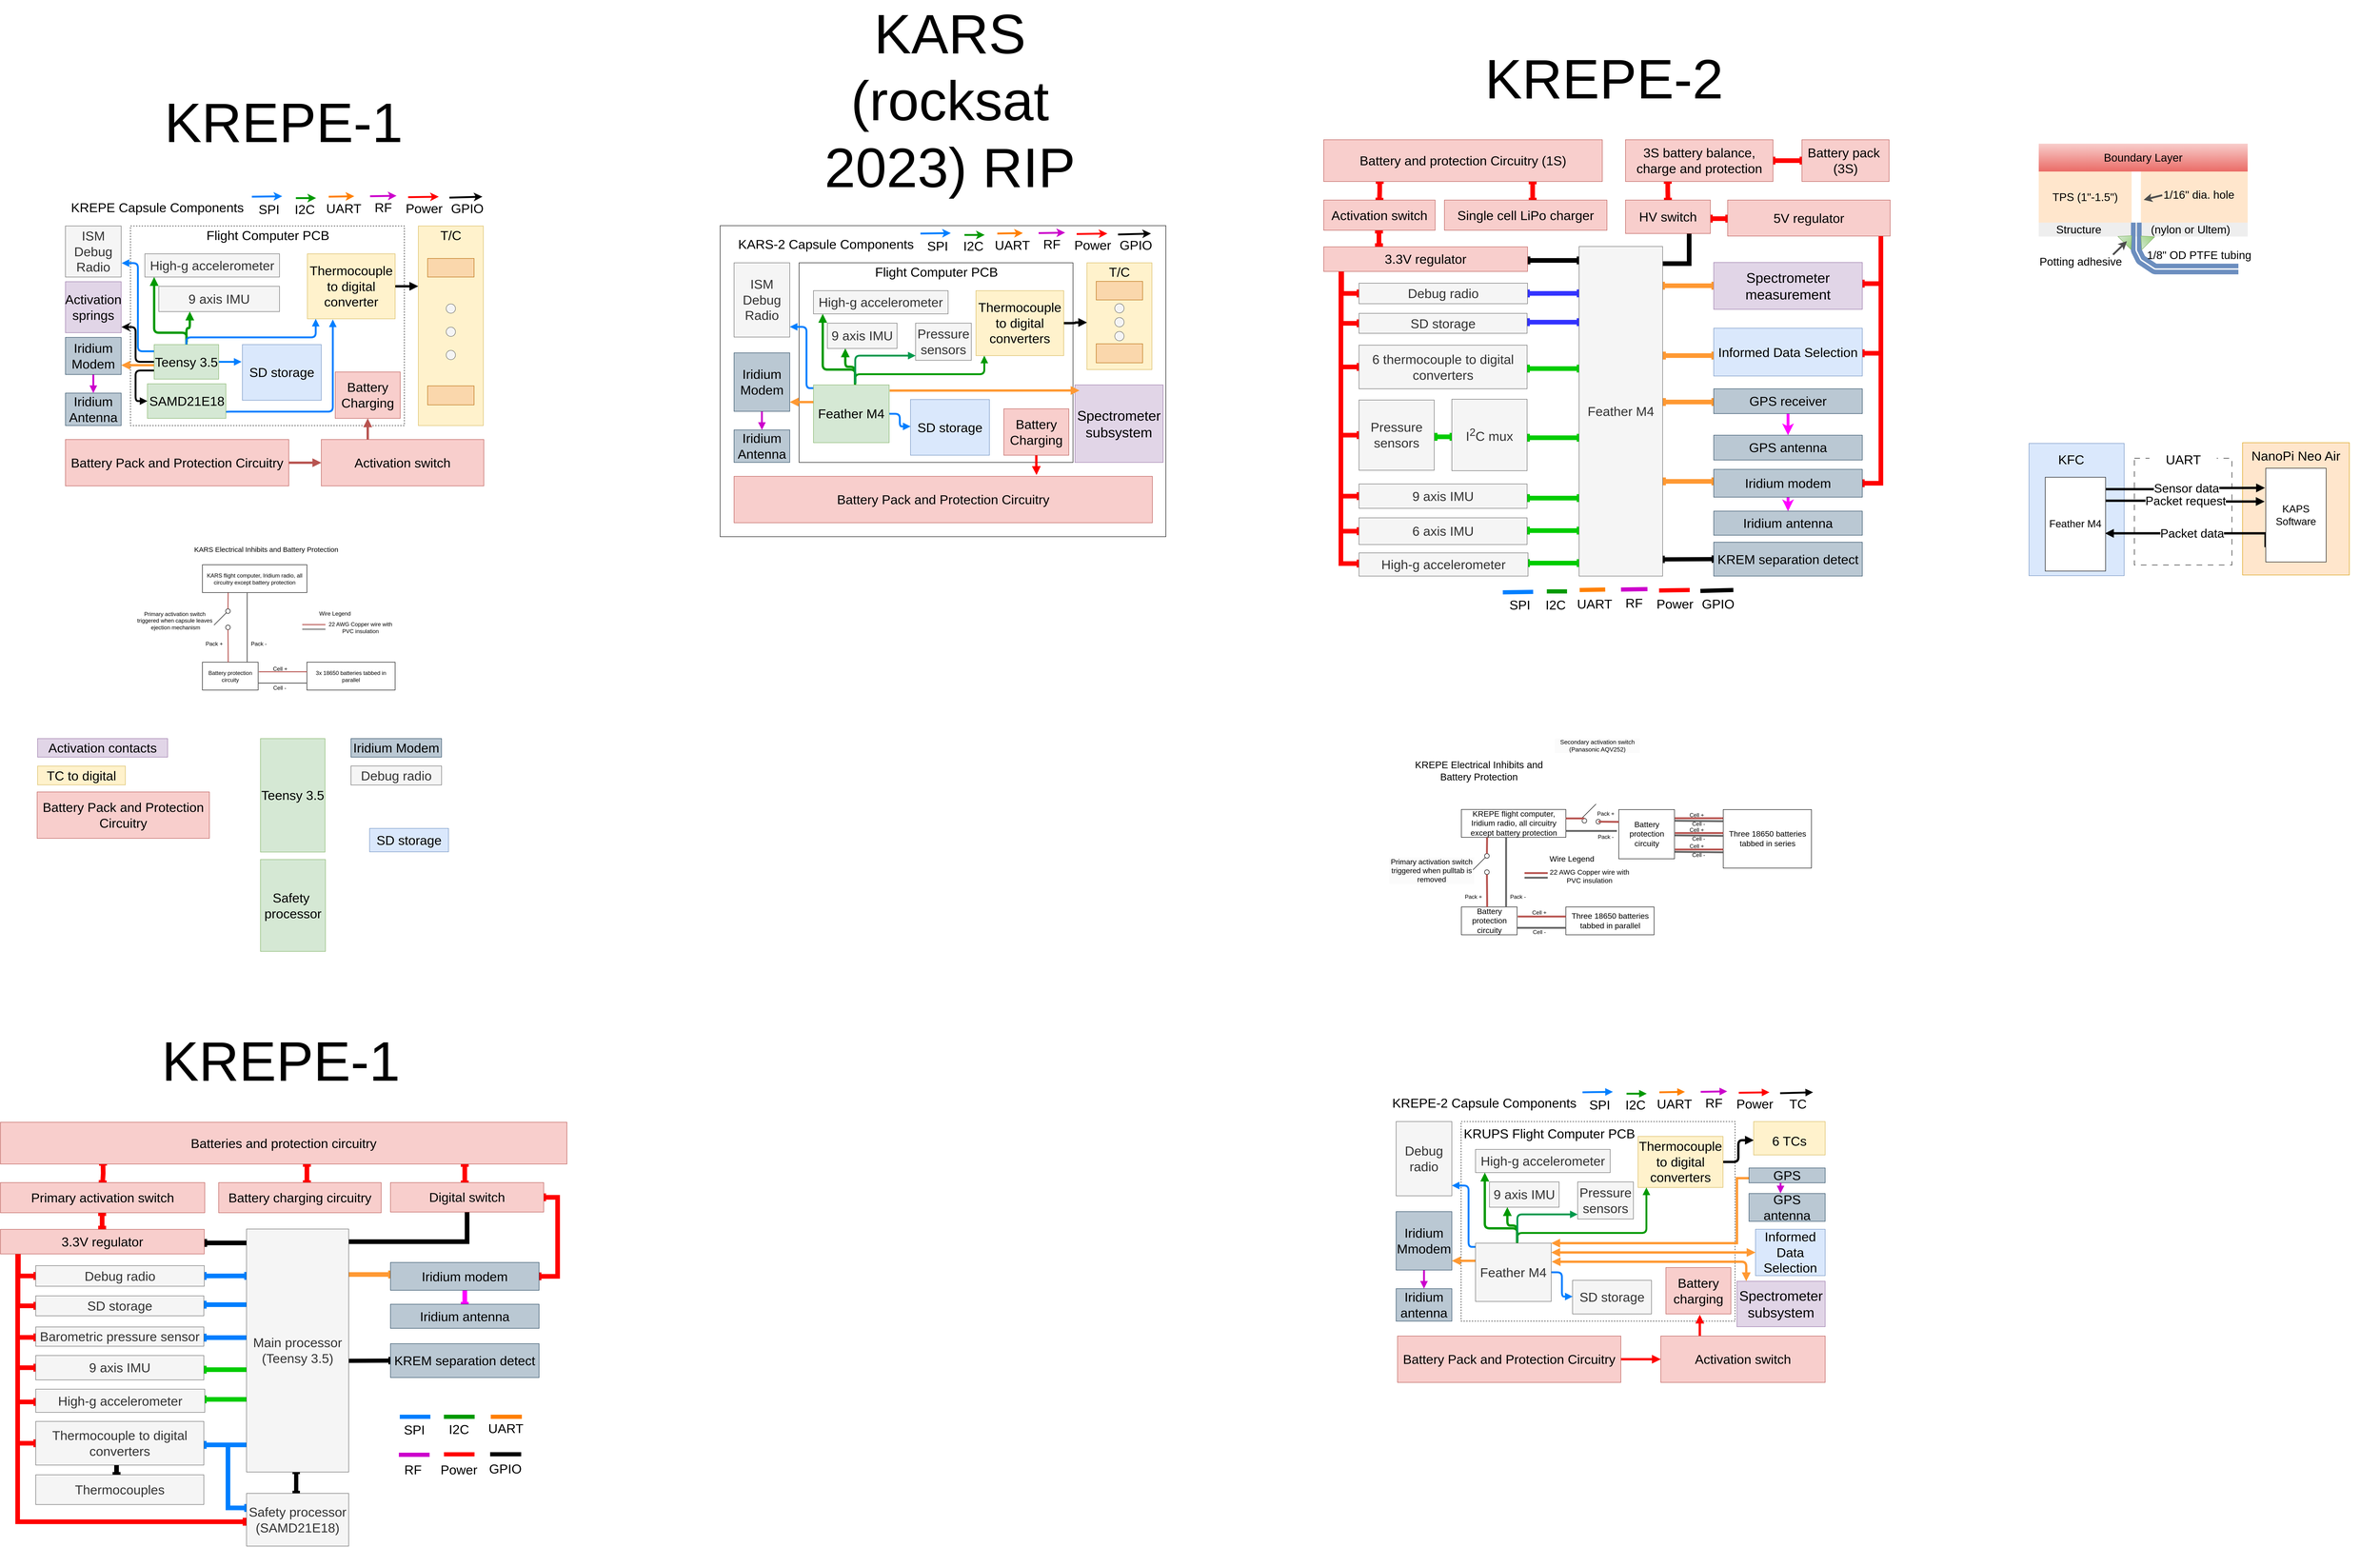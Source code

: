 <mxfile version="23.1.4" type="device">
  <diagram id="BTJkaVfzhsUbHGsM2eKE" name="Page-1">
    <mxGraphModel dx="1710" dy="2262" grid="1" gridSize="10" guides="1" tooltips="1" connect="1" arrows="1" fold="1" page="1" pageScale="1" pageWidth="850" pageHeight="1100" math="0" shadow="0">
      <root>
        <mxCell id="0" />
        <mxCell id="1" parent="0" />
        <mxCell id="crj6zKZZUfJQIS7Cw5VU-27" value="&lt;div style=&quot;border-color: var(--border-color); color: rgb(0, 0, 0); font-family: Helvetica; font-size: 13px; font-style: normal; font-variant-ligatures: normal; font-variant-caps: normal; font-weight: 400; letter-spacing: normal; orphans: 2; text-align: center; text-indent: 0px; text-transform: none; widows: 2; word-spacing: 0px; -webkit-text-stroke-width: 0px; background-color: rgb(251, 251, 251); text-decoration-thickness: initial; text-decoration-style: initial; text-decoration-color: initial;&quot;&gt;Secondary activation switch (Panasonic AQV252)&lt;/div&gt;" style="text;html=1;strokeColor=none;fillColor=none;align=center;verticalAlign=middle;whiteSpace=wrap;rounded=0;fontSize=13;" parent="1" vertex="1">
          <mxGeometry x="4136.5" y="679" width="185" height="71" as="geometry" />
        </mxCell>
        <mxCell id="VNUVc3ocm5papmvAgX4y-105" style="edgeStyle=orthogonalEdgeStyle;rounded=0;orthogonalLoop=1;jettySize=auto;html=1;entryX=1;entryY=0.5;entryDx=0;entryDy=0;strokeWidth=10;endArrow=baseDash;endFill=0;startArrow=baseDash;startFill=0;strokeColor=#00CC00;" parent="1" edge="1">
          <mxGeometry relative="1" as="geometry">
            <mxPoint x="4190" y="322" as="sourcePoint" />
            <mxPoint x="4079" y="322" as="targetPoint" />
            <Array as="points">
              <mxPoint x="4160" y="322" />
              <mxPoint x="4160" y="322" />
            </Array>
          </mxGeometry>
        </mxCell>
        <mxCell id="VNUVc3ocm5papmvAgX4y-103" style="edgeStyle=orthogonalEdgeStyle;rounded=0;orthogonalLoop=1;jettySize=auto;html=1;strokeWidth=10;endArrow=baseDash;endFill=0;startArrow=baseDash;startFill=0;strokeColor=#00CC00;" parent="1" edge="1">
          <mxGeometry relative="1" as="geometry">
            <mxPoint x="3916" y="50" as="sourcePoint" />
            <mxPoint x="3880" y="50" as="targetPoint" />
            <Array as="points">
              <mxPoint x="3916" y="50" />
            </Array>
          </mxGeometry>
        </mxCell>
        <mxCell id="VNUVc3ocm5papmvAgX4y-99" style="edgeStyle=orthogonalEdgeStyle;rounded=0;orthogonalLoop=1;jettySize=auto;html=1;exitX=0.197;exitY=0.98;exitDx=0;exitDy=0;exitPerimeter=0;strokeWidth=10;endArrow=baseDash;endFill=0;strokeColor=#FF0000;startArrow=baseDash;startFill=0;" parent="1" edge="1">
          <mxGeometry relative="1" as="geometry">
            <mxPoint x="3759" y="-393" as="sourcePoint" />
            <mxPoint x="3759" y="-362" as="targetPoint" />
          </mxGeometry>
        </mxCell>
        <mxCell id="VNUVc3ocm5papmvAgX4y-95" style="edgeStyle=orthogonalEdgeStyle;rounded=0;orthogonalLoop=1;jettySize=auto;html=1;entryX=1;entryY=0.5;entryDx=0;entryDy=0;strokeWidth=10;endArrow=baseDash;endFill=0;startArrow=baseDash;startFill=0;strokeColor=#00CC00;" parent="1" edge="1">
          <mxGeometry relative="1" as="geometry">
            <mxPoint x="4190" y="-97" as="sourcePoint" />
            <mxPoint x="4079" y="-97" as="targetPoint" />
            <Array as="points">
              <mxPoint x="4160" y="-97" />
              <mxPoint x="4160" y="-97" />
            </Array>
          </mxGeometry>
        </mxCell>
        <mxCell id="VNUVc3ocm5papmvAgX4y-96" style="edgeStyle=orthogonalEdgeStyle;rounded=0;orthogonalLoop=1;jettySize=auto;html=1;entryX=1;entryY=0.5;entryDx=0;entryDy=0;strokeWidth=10;endArrow=baseDash;endFill=0;startArrow=baseDash;startFill=0;strokeColor=#00CC00;" parent="1" edge="1">
          <mxGeometry relative="1" as="geometry">
            <mxPoint x="4190" y="52" as="sourcePoint" />
            <mxPoint x="4079" y="52" as="targetPoint" />
            <Array as="points">
              <mxPoint x="4160" y="52" />
              <mxPoint x="4160" y="52" />
            </Array>
          </mxGeometry>
        </mxCell>
        <mxCell id="VNUVc3ocm5papmvAgX4y-97" style="edgeStyle=orthogonalEdgeStyle;rounded=0;orthogonalLoop=1;jettySize=auto;html=1;entryX=1;entryY=0.5;entryDx=0;entryDy=0;strokeWidth=10;endArrow=baseDash;endFill=0;startArrow=baseDash;startFill=0;strokeColor=#00CC00;" parent="1" edge="1">
          <mxGeometry relative="1" as="geometry">
            <mxPoint x="4190" y="182" as="sourcePoint" />
            <mxPoint x="4079" y="182" as="targetPoint" />
            <Array as="points">
              <mxPoint x="4160" y="182" />
              <mxPoint x="4160" y="182" />
            </Array>
          </mxGeometry>
        </mxCell>
        <mxCell id="VNUVc3ocm5papmvAgX4y-98" style="edgeStyle=orthogonalEdgeStyle;rounded=0;orthogonalLoop=1;jettySize=auto;html=1;entryX=1;entryY=0.5;entryDx=0;entryDy=0;strokeWidth=10;endArrow=baseDash;endFill=0;startArrow=baseDash;startFill=0;strokeColor=#00CC00;" parent="1" edge="1">
          <mxGeometry relative="1" as="geometry">
            <mxPoint x="4190" y="252" as="sourcePoint" />
            <mxPoint x="4079" y="252" as="targetPoint" />
            <Array as="points">
              <mxPoint x="4160" y="252" />
              <mxPoint x="4160" y="252" />
            </Array>
          </mxGeometry>
        </mxCell>
        <mxCell id="VNUVc3ocm5papmvAgX4y-2" value="" style="rounded=0;whiteSpace=wrap;html=1;fontSize=28;fillColor=#dae8fc;strokeColor=#6c8ebf;" parent="1" vertex="1">
          <mxGeometry x="5159" y="64.13" width="205" height="285" as="geometry" />
        </mxCell>
        <mxCell id="VNUVc3ocm5papmvAgX4y-11" value="" style="rounded=0;whiteSpace=wrap;html=1;dashed=1;dashPattern=12 12;" parent="1" vertex="1">
          <mxGeometry x="5386" y="96.13" width="210" height="230" as="geometry" />
        </mxCell>
        <mxCell id="VNUVc3ocm5papmvAgX4y-3" value="" style="rounded=0;whiteSpace=wrap;html=1;fillColor=#ffe6cc;strokeColor=#d79b00;" parent="1" vertex="1">
          <mxGeometry x="5619" y="62.63" width="230" height="285" as="geometry" />
        </mxCell>
        <mxCell id="rmLvAz5VPHVxDJYR2BQ0-23" value="&lt;meta charset=&quot;utf-8&quot; style=&quot;font-size: 16px;&quot;&gt;&lt;div style=&quot;border-color: var(--border-color); color: rgb(0, 0, 0); font-family: Helvetica; font-size: 16px; font-style: normal; font-variant-ligatures: normal; font-variant-caps: normal; font-weight: 400; letter-spacing: normal; orphans: 2; text-align: center; text-indent: 0px; text-transform: none; widows: 2; word-spacing: 0px; -webkit-text-stroke-width: 0px; background-color: rgb(251, 251, 251); text-decoration-thickness: initial; text-decoration-style: initial; text-decoration-color: initial;&quot;&gt;Primary activation switch&lt;/div&gt;&lt;div style=&quot;border-color: var(--border-color); color: rgb(0, 0, 0); font-family: Helvetica; font-size: 16px; font-style: normal; font-variant-ligatures: normal; font-variant-caps: normal; font-weight: 400; letter-spacing: normal; orphans: 2; text-align: center; text-indent: 0px; text-transform: none; widows: 2; word-spacing: 0px; -webkit-text-stroke-width: 0px; background-color: rgb(251, 251, 251); text-decoration-thickness: initial; text-decoration-style: initial; text-decoration-color: initial;&quot;&gt;triggered when pulltab is removed&lt;/div&gt;" style="text;html=1;align=center;verticalAlign=middle;whiteSpace=wrap;rounded=0;fontSize=16;" parent="1" vertex="1">
          <mxGeometry x="3780" y="948" width="185" height="71" as="geometry" />
        </mxCell>
        <mxCell id="iXwFISsNoJBbpRE_qi9X-1" value="&lt;div&gt;3x 18650 batteries tabbed in parallel&lt;/div&gt;" style="rounded=0;whiteSpace=wrap;html=1;" parent="1" vertex="1">
          <mxGeometry x="1450" y="535.51" width="190" height="60" as="geometry" />
        </mxCell>
        <mxCell id="iXwFISsNoJBbpRE_qi9X-2" value="Battery protection circuity" style="rounded=0;whiteSpace=wrap;html=1;" parent="1" vertex="1">
          <mxGeometry x="1225" y="535.51" width="120" height="60" as="geometry" />
        </mxCell>
        <mxCell id="iXwFISsNoJBbpRE_qi9X-3" value="" style="endArrow=none;startArrow=none;html=1;exitX=1.012;exitY=0.344;exitDx=0;exitDy=0;exitPerimeter=0;entryX=0;entryY=0.344;entryDx=0;entryDy=0;entryPerimeter=0;fillColor=#f8cecc;strokeColor=#b85450;startFill=0;endFill=0;strokeWidth=2;" parent="1" source="iXwFISsNoJBbpRE_qi9X-2" target="iXwFISsNoJBbpRE_qi9X-1" edge="1">
          <mxGeometry width="50" height="50" relative="1" as="geometry">
            <mxPoint x="1340" y="635.51" as="sourcePoint" />
            <mxPoint x="1390" y="585.51" as="targetPoint" />
          </mxGeometry>
        </mxCell>
        <mxCell id="iXwFISsNoJBbpRE_qi9X-4" value="" style="endArrow=none;startArrow=none;html=1;entryX=0;entryY=0.75;entryDx=0;entryDy=0;exitX=1;exitY=0.75;exitDx=0;exitDy=0;startFill=0;endFill=0;fillColor=#f5f5f5;strokeColor=#666666;endSize=6;strokeWidth=2;" parent="1" source="iXwFISsNoJBbpRE_qi9X-2" target="iXwFISsNoJBbpRE_qi9X-1" edge="1">
          <mxGeometry width="50" height="50" relative="1" as="geometry">
            <mxPoint x="1350" y="575.51" as="sourcePoint" />
            <mxPoint x="1450" y="575.51" as="targetPoint" />
          </mxGeometry>
        </mxCell>
        <mxCell id="iXwFISsNoJBbpRE_qi9X-5" value="" style="endArrow=none;startArrow=none;html=1;exitX=1.012;exitY=0.344;exitDx=0;exitDy=0;exitPerimeter=0;fillColor=#f8cecc;strokeColor=#b85450;startFill=0;endFill=0;strokeWidth=2;" parent="1" edge="1">
          <mxGeometry width="50" height="50" relative="1" as="geometry">
            <mxPoint x="1440" y="454.51" as="sourcePoint" />
            <mxPoint x="1490" y="454.51" as="targetPoint" />
          </mxGeometry>
        </mxCell>
        <mxCell id="iXwFISsNoJBbpRE_qi9X-6" value="22 AWG Copper wire with&lt;br&gt;PVC insulation" style="text;html=1;align=center;verticalAlign=middle;resizable=0;points=[];autosize=1;" parent="1" vertex="1">
          <mxGeometry x="1490" y="445.51" width="150" height="30" as="geometry" />
        </mxCell>
        <mxCell id="iXwFISsNoJBbpRE_qi9X-7" value="Cell +" style="text;html=1;align=center;verticalAlign=middle;resizable=0;points=[];autosize=1;" parent="1" vertex="1">
          <mxGeometry x="1367" y="539.51" width="50" height="20" as="geometry" />
        </mxCell>
        <mxCell id="iXwFISsNoJBbpRE_qi9X-8" value="Wire Legend" style="text;html=1;align=center;verticalAlign=middle;resizable=0;points=[];autosize=1;" parent="1" vertex="1">
          <mxGeometry x="1470" y="420.51" width="80" height="20" as="geometry" />
        </mxCell>
        <mxCell id="iXwFISsNoJBbpRE_qi9X-9" value="Cell -" style="text;html=1;align=center;verticalAlign=middle;resizable=0;points=[];autosize=1;" parent="1" vertex="1">
          <mxGeometry x="1371" y="580.51" width="40" height="20" as="geometry" />
        </mxCell>
        <mxCell id="iXwFISsNoJBbpRE_qi9X-10" value="" style="endArrow=none;startArrow=none;html=1;exitX=1.012;exitY=0.344;exitDx=0;exitDy=0;exitPerimeter=0;fillColor=#f5f5f5;strokeColor=#666666;startFill=0;endFill=0;strokeWidth=2;" parent="1" edge="1">
          <mxGeometry width="50" height="50" relative="1" as="geometry">
            <mxPoint x="1440" y="464.51" as="sourcePoint" />
            <mxPoint x="1490" y="464.51" as="targetPoint" />
          </mxGeometry>
        </mxCell>
        <mxCell id="iXwFISsNoJBbpRE_qi9X-11" value="KARS flight computer, Iridium radio, all circuitry except battery protection" style="rounded=0;whiteSpace=wrap;html=1;" parent="1" vertex="1">
          <mxGeometry x="1225" y="325.51" width="225" height="60" as="geometry" />
        </mxCell>
        <mxCell id="iXwFISsNoJBbpRE_qi9X-13" value="" style="endArrow=none;html=1;strokeWidth=2;entryX=0.428;entryY=1;entryDx=0;entryDy=0;exitX=0.469;exitY=0;exitDx=0;exitDy=0;exitPerimeter=0;fillColor=#f5f5f5;strokeColor=#666666;entryPerimeter=0;" parent="1" target="iXwFISsNoJBbpRE_qi9X-11" edge="1">
          <mxGeometry width="50" height="50" relative="1" as="geometry">
            <mxPoint x="1321.28" y="535.51" as="sourcePoint" />
            <mxPoint x="1321.25" y="395.51" as="targetPoint" />
          </mxGeometry>
        </mxCell>
        <mxCell id="iXwFISsNoJBbpRE_qi9X-14" value="Pack +" style="text;html=1;align=center;verticalAlign=middle;resizable=0;points=[];autosize=1;" parent="1" vertex="1">
          <mxGeometry x="1225" y="485.51" width="50" height="20" as="geometry" />
        </mxCell>
        <mxCell id="iXwFISsNoJBbpRE_qi9X-15" value="Pack -" style="text;html=1;align=center;verticalAlign=middle;resizable=0;points=[];autosize=1;" parent="1" vertex="1">
          <mxGeometry x="1321" y="485.51" width="50" height="20" as="geometry" />
        </mxCell>
        <mxCell id="iXwFISsNoJBbpRE_qi9X-16" value="" style="endArrow=none;html=1;strokeWidth=1;exitX=0.469;exitY=0;exitDx=0;exitDy=0;exitPerimeter=0;fillColor=#f8cecc;strokeColor=#b85450;" parent="1" source="iXwFISsNoJBbpRE_qi9X-17" edge="1">
          <mxGeometry width="50" height="50" relative="1" as="geometry">
            <mxPoint x="1281.28" y="535.51" as="sourcePoint" />
            <mxPoint x="1281" y="465.51" as="targetPoint" />
          </mxGeometry>
        </mxCell>
        <mxCell id="iXwFISsNoJBbpRE_qi9X-17" value="" style="ellipse;whiteSpace=wrap;html=1;" parent="1" vertex="1">
          <mxGeometry x="1275" y="455.51" width="10" height="10" as="geometry" />
        </mxCell>
        <mxCell id="iXwFISsNoJBbpRE_qi9X-18" value="" style="endArrow=none;html=1;strokeWidth=2;exitX=0.463;exitY=0.001;exitDx=0;exitDy=0;exitPerimeter=0;fillColor=#f8cecc;strokeColor=#b85450;" parent="1" source="iXwFISsNoJBbpRE_qi9X-2" target="iXwFISsNoJBbpRE_qi9X-17" edge="1">
          <mxGeometry width="50" height="50" relative="1" as="geometry">
            <mxPoint x="1281.28" y="535.51" as="sourcePoint" />
            <mxPoint x="1281" y="465.51" as="targetPoint" />
          </mxGeometry>
        </mxCell>
        <mxCell id="iXwFISsNoJBbpRE_qi9X-20" value="" style="endArrow=none;html=1;strokeWidth=1;" parent="1" edge="1">
          <mxGeometry width="50" height="50" relative="1" as="geometry">
            <mxPoint x="1250" y="455.51" as="sourcePoint" />
            <mxPoint x="1280" y="425.51" as="targetPoint" />
          </mxGeometry>
        </mxCell>
        <mxCell id="iXwFISsNoJBbpRE_qi9X-21" value="" style="ellipse;whiteSpace=wrap;html=1;" parent="1" vertex="1">
          <mxGeometry x="1275" y="420.51" width="10" height="10" as="geometry" />
        </mxCell>
        <mxCell id="iXwFISsNoJBbpRE_qi9X-22" value="&lt;div&gt;Primary activation switch&lt;/div&gt;&lt;div&gt;triggered when capsule leaves&lt;br&gt;&amp;nbsp;ejection mechanism&lt;/div&gt;" style="text;html=1;align=center;verticalAlign=middle;resizable=0;points=[];autosize=1;" parent="1" vertex="1">
          <mxGeometry x="1070" y="415.51" width="190" height="60" as="geometry" />
        </mxCell>
        <mxCell id="iXwFISsNoJBbpRE_qi9X-23" value="" style="endArrow=none;html=1;strokeWidth=2;fillColor=#f8cecc;strokeColor=#b85450;exitX=0.5;exitY=0;exitDx=0;exitDy=0;entryX=0.246;entryY=1.011;entryDx=0;entryDy=0;entryPerimeter=0;" parent="1" source="iXwFISsNoJBbpRE_qi9X-21" target="iXwFISsNoJBbpRE_qi9X-11" edge="1">
          <mxGeometry width="50" height="50" relative="1" as="geometry">
            <mxPoint x="1279" y="425.51" as="sourcePoint" />
            <mxPoint x="1279.396" y="385.509" as="targetPoint" />
          </mxGeometry>
        </mxCell>
        <mxCell id="iXwFISsNoJBbpRE_qi9X-25" value="KARS Electrical Inhibits and Battery Protection" style="text;html=1;strokeColor=none;fillColor=none;align=center;verticalAlign=middle;whiteSpace=wrap;rounded=0;fontSize=15;" parent="1" vertex="1">
          <mxGeometry x="1200" y="281.76" width="325" height="20" as="geometry" />
        </mxCell>
        <mxCell id="0DcWGhIIcSvqxJxgcLd7-2" value="" style="rounded=0;whiteSpace=wrap;html=1;dashed=1;" parent="1" vertex="1">
          <mxGeometry x="1070" y="-404.24" width="590" height="430" as="geometry" />
        </mxCell>
        <mxCell id="IGTn5Lk8PJS0qs72Q6MI-2" style="edgeStyle=orthogonalEdgeStyle;rounded=0;orthogonalLoop=1;jettySize=auto;html=1;entryX=0;entryY=0.5;entryDx=0;entryDy=0;strokeWidth=5;endArrow=block;endFill=1;fillColor=#f8cecc;strokeColor=#b85450;" parent="1" source="0DcWGhIIcSvqxJxgcLd7-4" target="IGTn5Lk8PJS0qs72Q6MI-1" edge="1">
          <mxGeometry relative="1" as="geometry" />
        </mxCell>
        <mxCell id="0DcWGhIIcSvqxJxgcLd7-4" value="&lt;font style=&quot;font-size: 28px;&quot;&gt;Battery Pack and Protection Circuitry&lt;/font&gt;" style="rounded=0;whiteSpace=wrap;html=1;fillColor=#f8cecc;strokeColor=#b85450;fontSize=28;" parent="1" vertex="1">
          <mxGeometry x="930" y="55.76" width="481" height="100" as="geometry" />
        </mxCell>
        <mxCell id="0DcWGhIIcSvqxJxgcLd7-6" value="9 axis IMU" style="rounded=0;whiteSpace=wrap;html=1;fillColor=#f5f5f5;strokeColor=#666666;fontSize=28;fontColor=#333333;" parent="1" vertex="1">
          <mxGeometry x="1131" y="-274.24" width="260" height="54.5" as="geometry" />
        </mxCell>
        <mxCell id="LpBiDxi0DtusZ-6YtQt1-58" style="edgeStyle=orthogonalEdgeStyle;rounded=1;orthogonalLoop=1;jettySize=auto;html=1;fontSize=29;endArrow=block;endFill=1;strokeColor=#000000;strokeWidth=5;entryX=-0.001;entryY=0.302;entryDx=0;entryDy=0;entryPerimeter=0;" parent="1" source="0DcWGhIIcSvqxJxgcLd7-8" target="0DcWGhIIcSvqxJxgcLd7-19" edge="1">
          <mxGeometry relative="1" as="geometry">
            <mxPoint x="1681" y="-254.24" as="targetPoint" />
          </mxGeometry>
        </mxCell>
        <mxCell id="0DcWGhIIcSvqxJxgcLd7-8" value="Thermocouple to digital converter" style="rounded=0;whiteSpace=wrap;html=1;fillColor=#fff2cc;strokeColor=#d6b656;fontSize=28;" parent="1" vertex="1">
          <mxGeometry x="1451" y="-344.24" width="189" height="140" as="geometry" />
        </mxCell>
        <mxCell id="0DcWGhIIcSvqxJxgcLd7-9" value="High-g accelerometer" style="rounded=0;whiteSpace=wrap;html=1;fillColor=#f5f5f5;strokeColor=#666666;fontSize=28;fontColor=#333333;" parent="1" vertex="1">
          <mxGeometry x="1101" y="-344.24" width="290" height="50" as="geometry" />
        </mxCell>
        <mxCell id="LpBiDxi0DtusZ-6YtQt1-69" style="edgeStyle=orthogonalEdgeStyle;rounded=1;orthogonalLoop=1;jettySize=auto;html=1;fontSize=29;endArrow=block;endFill=1;strokeColor=#CC00CC;strokeWidth=4;" parent="1" source="0DcWGhIIcSvqxJxgcLd7-10" target="0DcWGhIIcSvqxJxgcLd7-12" edge="1">
          <mxGeometry relative="1" as="geometry" />
        </mxCell>
        <mxCell id="0DcWGhIIcSvqxJxgcLd7-10" value="Iridium Modem" style="rounded=0;whiteSpace=wrap;html=1;fontSize=28;fillColor=#bac8d3;strokeColor=#23445d;" parent="1" vertex="1">
          <mxGeometry x="930" y="-164.24" width="120" height="80" as="geometry" />
        </mxCell>
        <mxCell id="0DcWGhIIcSvqxJxgcLd7-12" value="Iridium Antenna" style="rounded=0;whiteSpace=wrap;html=1;fontSize=28;fillColor=#bac8d3;strokeColor=#23445d;" parent="1" vertex="1">
          <mxGeometry x="930" y="-44.24" width="120" height="70" as="geometry" />
        </mxCell>
        <mxCell id="0DcWGhIIcSvqxJxgcLd7-14" value="SD storage" style="rounded=0;whiteSpace=wrap;html=1;fontSize=28;fillColor=#dae8fc;strokeColor=#6c8ebf;" parent="1" vertex="1">
          <mxGeometry x="1311" y="-148.74" width="170" height="120" as="geometry" />
        </mxCell>
        <mxCell id="0DcWGhIIcSvqxJxgcLd7-15" value="Flight Computer PCB" style="text;html=1;strokeColor=none;fillColor=none;align=center;verticalAlign=middle;whiteSpace=wrap;rounded=0;fontSize=28;" parent="1" vertex="1">
          <mxGeometry x="1231" y="-394.24" width="270" height="20" as="geometry" />
        </mxCell>
        <mxCell id="0DcWGhIIcSvqxJxgcLd7-18" value="KREPE Capsule Components" style="text;html=1;strokeColor=none;fillColor=none;align=center;verticalAlign=middle;whiteSpace=wrap;rounded=0;fontSize=28;" parent="1" vertex="1">
          <mxGeometry x="930" y="-454.24" width="396" height="20" as="geometry" />
        </mxCell>
        <mxCell id="0DcWGhIIcSvqxJxgcLd7-19" value="" style="rounded=0;whiteSpace=wrap;html=1;strokeColor=#d6b656;fontSize=14;fillColor=#fff2cc;" parent="1" vertex="1">
          <mxGeometry x="1690" y="-404.24" width="140" height="430" as="geometry" />
        </mxCell>
        <mxCell id="0DcWGhIIcSvqxJxgcLd7-20" value="&lt;span style=&quot;color: rgb(0, 0, 0); font-family: helvetica; font-size: 28px; font-style: normal; font-weight: 400; letter-spacing: normal; text-align: center; text-indent: 0px; text-transform: none; word-spacing: 0px; display: inline; float: none;&quot;&gt;T/C&lt;/span&gt;" style="text;html=1;strokeColor=none;fillColor=none;align=center;verticalAlign=middle;whiteSpace=wrap;rounded=0;fontSize=28;labelBackgroundColor=none;" parent="1" vertex="1">
          <mxGeometry x="1740" y="-394.24" width="40" height="20" as="geometry" />
        </mxCell>
        <mxCell id="0DcWGhIIcSvqxJxgcLd7-21" value="" style="rounded=0;whiteSpace=wrap;html=1;labelBackgroundColor=none;strokeColor=#b46504;fontSize=16;fillColor=#fad7ac;" parent="1" vertex="1">
          <mxGeometry x="1710" y="-334.24" width="100" height="40" as="geometry" />
        </mxCell>
        <mxCell id="0DcWGhIIcSvqxJxgcLd7-22" value="" style="ellipse;whiteSpace=wrap;html=1;rounded=0;labelBackgroundColor=none;strokeColor=#666666;fontSize=16;fillColor=#f5f5f5;fontColor=#333333;" parent="1" vertex="1">
          <mxGeometry x="1750" y="-236.24" width="20" height="20" as="geometry" />
        </mxCell>
        <mxCell id="0DcWGhIIcSvqxJxgcLd7-23" value="" style="ellipse;whiteSpace=wrap;html=1;rounded=0;labelBackgroundColor=none;strokeColor=#666666;fontSize=16;fillColor=#f5f5f5;fontColor=#333333;" parent="1" vertex="1">
          <mxGeometry x="1750" y="-186.24" width="20" height="20" as="geometry" />
        </mxCell>
        <mxCell id="0DcWGhIIcSvqxJxgcLd7-24" value="" style="ellipse;whiteSpace=wrap;html=1;rounded=0;labelBackgroundColor=none;strokeColor=#666666;fontSize=16;fillColor=#f5f5f5;fontColor=#333333;" parent="1" vertex="1">
          <mxGeometry x="1750" y="-136.24" width="20" height="20" as="geometry" />
        </mxCell>
        <mxCell id="0DcWGhIIcSvqxJxgcLd7-25" value="" style="rounded=0;whiteSpace=wrap;html=1;labelBackgroundColor=none;strokeColor=#b46504;fontSize=16;fillColor=#fad7ac;" parent="1" vertex="1">
          <mxGeometry x="1710" y="-59.74" width="100" height="41" as="geometry" />
        </mxCell>
        <mxCell id="0DcWGhIIcSvqxJxgcLd7-28" value="&lt;span style=&quot;font-size: 28px;&quot;&gt;Battery Charging&lt;/span&gt;" style="rounded=0;whiteSpace=wrap;html=1;fillColor=#f8cecc;strokeColor=#b85450;fontSize=28;" parent="1" vertex="1">
          <mxGeometry x="1511" y="-89.74" width="140" height="100" as="geometry" />
        </mxCell>
        <mxCell id="0DcWGhIIcSvqxJxgcLd7-29" value="&lt;font style=&quot;font-size: 28px;&quot;&gt;ISM Debug Radio&lt;/font&gt;" style="rounded=0;whiteSpace=wrap;html=1;fontSize=14;fillColor=#f5f5f5;strokeColor=#666666;fontColor=#333333;" parent="1" vertex="1">
          <mxGeometry x="930" y="-404.24" width="120" height="110" as="geometry" />
        </mxCell>
        <mxCell id="LpBiDxi0DtusZ-6YtQt1-62" style="edgeStyle=orthogonalEdgeStyle;rounded=1;orthogonalLoop=1;jettySize=auto;html=1;fontSize=29;endArrow=block;endFill=1;strokeColor=#FF9933;strokeWidth=5;" parent="1" source="LpBiDxi0DtusZ-6YtQt1-59" edge="1">
          <mxGeometry relative="1" as="geometry">
            <mxPoint x="1050" y="-104.24" as="targetPoint" />
            <Array as="points">
              <mxPoint x="1091" y="-104.24" />
              <mxPoint x="1091" y="-104.24" />
            </Array>
          </mxGeometry>
        </mxCell>
        <mxCell id="LpBiDxi0DtusZ-6YtQt1-63" style="edgeStyle=orthogonalEdgeStyle;rounded=1;orthogonalLoop=1;jettySize=auto;html=1;fontSize=29;endArrow=block;endFill=1;strokeColor=#007FFF;strokeWidth=4;" parent="1" source="LpBiDxi0DtusZ-6YtQt1-59" edge="1">
          <mxGeometry relative="1" as="geometry">
            <Array as="points">
              <mxPoint x="1086" y="-134.24" />
              <mxPoint x="1086" y="-324.24" />
            </Array>
            <mxPoint x="1051" y="-324.24" as="targetPoint" />
          </mxGeometry>
        </mxCell>
        <mxCell id="LpBiDxi0DtusZ-6YtQt1-64" style="edgeStyle=orthogonalEdgeStyle;rounded=1;orthogonalLoop=1;jettySize=auto;html=1;entryX=-0.01;entryY=0.309;entryDx=0;entryDy=0;entryPerimeter=0;fontSize=29;endArrow=block;endFill=1;strokeColor=#007FFF;strokeWidth=4;" parent="1" source="LpBiDxi0DtusZ-6YtQt1-59" target="0DcWGhIIcSvqxJxgcLd7-14" edge="1">
          <mxGeometry relative="1" as="geometry" />
        </mxCell>
        <mxCell id="LpBiDxi0DtusZ-6YtQt1-67" style="edgeStyle=orthogonalEdgeStyle;rounded=1;orthogonalLoop=1;jettySize=auto;html=1;entryX=0.257;entryY=0.998;entryDx=0;entryDy=0;fontSize=29;endArrow=block;endFill=1;strokeColor=#009900;strokeWidth=5;entryPerimeter=0;" parent="1" source="LpBiDxi0DtusZ-6YtQt1-59" target="0DcWGhIIcSvqxJxgcLd7-6" edge="1">
          <mxGeometry relative="1" as="geometry" />
        </mxCell>
        <mxCell id="LpBiDxi0DtusZ-6YtQt1-68" style="edgeStyle=orthogonalEdgeStyle;rounded=1;orthogonalLoop=1;jettySize=auto;html=1;fontSize=29;endArrow=block;endFill=1;strokeColor=#009900;strokeWidth=5;" parent="1" edge="1">
          <mxGeometry relative="1" as="geometry">
            <mxPoint x="1191" y="-154.24" as="sourcePoint" />
            <mxPoint x="1121" y="-294.24" as="targetPoint" />
            <Array as="points">
              <mxPoint x="1191" y="-174.24" />
              <mxPoint x="1121" y="-174.24" />
              <mxPoint x="1121" y="-294.24" />
            </Array>
          </mxGeometry>
        </mxCell>
        <mxCell id="LpBiDxi0DtusZ-6YtQt1-70" style="edgeStyle=orthogonalEdgeStyle;rounded=1;orthogonalLoop=1;jettySize=auto;html=1;fontSize=29;endArrow=block;endFill=1;strokeColor=#007FFF;strokeWidth=4;" parent="1" source="LpBiDxi0DtusZ-6YtQt1-59" edge="1">
          <mxGeometry relative="1" as="geometry">
            <mxPoint x="1469" y="-204.24" as="targetPoint" />
            <Array as="points">
              <mxPoint x="1191" y="-164.24" />
              <mxPoint x="1469" y="-164.24" />
            </Array>
          </mxGeometry>
        </mxCell>
        <mxCell id="LpBiDxi0DtusZ-6YtQt1-78" style="edgeStyle=orthogonalEdgeStyle;rounded=1;orthogonalLoop=1;jettySize=auto;html=1;exitX=0;exitY=0.75;exitDx=0;exitDy=0;entryX=0;entryY=0.5;entryDx=0;entryDy=0;fontSize=22;endArrow=block;endFill=1;strokeColor=#000000;strokeWidth=4;" parent="1" source="LpBiDxi0DtusZ-6YtQt1-59" target="LpBiDxi0DtusZ-6YtQt1-61" edge="1">
          <mxGeometry relative="1" as="geometry">
            <Array as="points">
              <mxPoint x="1081" y="-93.24" />
              <mxPoint x="1081" y="-27.24" />
            </Array>
          </mxGeometry>
        </mxCell>
        <mxCell id="Hg2oVbrzCMMPYZxzTnF7-3" style="edgeStyle=elbowEdgeStyle;rounded=1;orthogonalLoop=1;jettySize=auto;html=1;entryX=1.006;entryY=0.888;entryDx=0;entryDy=0;entryPerimeter=0;strokeWidth=4;" parent="1" source="LpBiDxi0DtusZ-6YtQt1-59" target="Hg2oVbrzCMMPYZxzTnF7-1" edge="1">
          <mxGeometry relative="1" as="geometry">
            <Array as="points">
              <mxPoint x="1081" y="-154.24" />
            </Array>
          </mxGeometry>
        </mxCell>
        <mxCell id="LpBiDxi0DtusZ-6YtQt1-59" value="&lt;span style=&quot;font-size: 28px;&quot;&gt;Teensy 3.5&lt;/span&gt;" style="rounded=0;whiteSpace=wrap;html=1;fillColor=#d5e8d4;strokeColor=#82b366;fontSize=28;" parent="1" vertex="1">
          <mxGeometry x="1121" y="-148.74" width="139" height="74.5" as="geometry" />
        </mxCell>
        <mxCell id="LpBiDxi0DtusZ-6YtQt1-65" style="edgeStyle=orthogonalEdgeStyle;rounded=1;orthogonalLoop=1;jettySize=auto;html=1;entryX=0.29;entryY=1.01;entryDx=0;entryDy=0;fontSize=29;endArrow=block;endFill=1;strokeColor=#007FFF;strokeWidth=4;entryPerimeter=0;exitX=1.001;exitY=0.832;exitDx=0;exitDy=0;exitPerimeter=0;" parent="1" source="LpBiDxi0DtusZ-6YtQt1-61" target="0DcWGhIIcSvqxJxgcLd7-8" edge="1">
          <mxGeometry relative="1" as="geometry">
            <Array as="points">
              <mxPoint x="1276" y="-4.24" />
              <mxPoint x="1506" y="-4.24" />
            </Array>
          </mxGeometry>
        </mxCell>
        <mxCell id="LpBiDxi0DtusZ-6YtQt1-61" value="&lt;span style=&quot;font-size: 28px;&quot;&gt;SAMD21E18&lt;/span&gt;" style="rounded=0;whiteSpace=wrap;html=1;fillColor=#d5e8d4;strokeColor=#82b366;fontSize=28;" parent="1" vertex="1">
          <mxGeometry x="1106.5" y="-64.24" width="169" height="74.5" as="geometry" />
        </mxCell>
        <mxCell id="LpBiDxi0DtusZ-6YtQt1-71" value="" style="endArrow=classic;html=1;rounded=1;fontSize=29;strokeColor=#009900;strokeWidth=4;" parent="1" edge="1">
          <mxGeometry width="50" height="50" relative="1" as="geometry">
            <mxPoint x="1426.25" y="-464.24" as="sourcePoint" />
            <mxPoint x="1469.75" y="-464.24" as="targetPoint" />
          </mxGeometry>
        </mxCell>
        <mxCell id="LpBiDxi0DtusZ-6YtQt1-72" value="SPI" style="text;html=1;align=center;verticalAlign=middle;resizable=0;points=[];autosize=1;strokeColor=none;fillColor=none;fontSize=28;" parent="1" vertex="1">
          <mxGeometry x="1333" y="-465.24" width="70" height="50" as="geometry" />
        </mxCell>
        <mxCell id="LpBiDxi0DtusZ-6YtQt1-73" value="" style="endArrow=classic;html=1;rounded=1;fontSize=29;strokeColor=#007FFF;strokeWidth=4;exitX=-0.022;exitY=-0.04;exitDx=0;exitDy=0;exitPerimeter=0;entryX=0.912;entryY=-0.06;entryDx=0;entryDy=0;entryPerimeter=0;" parent="1" source="LpBiDxi0DtusZ-6YtQt1-72" target="LpBiDxi0DtusZ-6YtQt1-72" edge="1">
          <mxGeometry width="50" height="50" relative="1" as="geometry">
            <mxPoint x="1346" y="-424.24" as="sourcePoint" />
            <mxPoint x="1396" y="-474.24" as="targetPoint" />
          </mxGeometry>
        </mxCell>
        <mxCell id="LpBiDxi0DtusZ-6YtQt1-74" value="I2C" style="text;html=1;align=center;verticalAlign=middle;resizable=0;points=[];autosize=1;strokeColor=none;fillColor=none;fontSize=28;" parent="1" vertex="1">
          <mxGeometry x="1410" y="-465.24" width="70" height="50" as="geometry" />
        </mxCell>
        <mxCell id="LpBiDxi0DtusZ-6YtQt1-75" value="" style="endArrow=classic;html=1;rounded=1;fontSize=29;strokeColor=#FF8000;strokeWidth=4;" parent="1" edge="1">
          <mxGeometry width="50" height="50" relative="1" as="geometry">
            <mxPoint x="1497" y="-467.24" as="sourcePoint" />
            <mxPoint x="1552" y="-468.24" as="targetPoint" />
          </mxGeometry>
        </mxCell>
        <mxCell id="LpBiDxi0DtusZ-6YtQt1-76" value="UART" style="text;html=1;align=center;verticalAlign=middle;resizable=0;points=[];autosize=1;strokeColor=none;fillColor=none;fontSize=28;" parent="1" vertex="1">
          <mxGeometry x="1479" y="-467.24" width="100" height="50" as="geometry" />
        </mxCell>
        <mxCell id="LpBiDxi0DtusZ-6YtQt1-79" value="" style="endArrow=classic;html=1;rounded=1;fontSize=29;strokeColor=#000000;strokeWidth=4;" parent="1" edge="1">
          <mxGeometry width="50" height="50" relative="1" as="geometry">
            <mxPoint x="1757" y="-465.24" as="sourcePoint" />
            <mxPoint x="1828" y="-467.24" as="targetPoint" />
          </mxGeometry>
        </mxCell>
        <mxCell id="LpBiDxi0DtusZ-6YtQt1-80" value="GPIO" style="text;html=1;align=center;verticalAlign=middle;resizable=0;points=[];autosize=1;strokeColor=none;fillColor=none;fontSize=28;" parent="1" vertex="1">
          <mxGeometry x="1750" y="-467.24" width="90" height="50" as="geometry" />
        </mxCell>
        <mxCell id="LpBiDxi0DtusZ-6YtQt1-82" value="" style="endArrow=classic;html=1;rounded=1;fontSize=29;strokeColor=#CC00CC;strokeWidth=4;" parent="1" edge="1">
          <mxGeometry width="50" height="50" relative="1" as="geometry">
            <mxPoint x="1586" y="-468.24" as="sourcePoint" />
            <mxPoint x="1643" y="-469.24" as="targetPoint" />
          </mxGeometry>
        </mxCell>
        <mxCell id="LpBiDxi0DtusZ-6YtQt1-83" value="RF" style="text;html=1;align=center;verticalAlign=middle;resizable=0;points=[];autosize=1;strokeColor=none;fillColor=none;fontSize=28;" parent="1" vertex="1">
          <mxGeometry x="1583.82" y="-469.24" width="60" height="50" as="geometry" />
        </mxCell>
        <mxCell id="LpBiDxi0DtusZ-6YtQt1-84" value="" style="endArrow=classic;html=1;rounded=1;fontSize=29;strokeColor=#FF0000;strokeWidth=4;" parent="1" edge="1">
          <mxGeometry width="50" height="50" relative="1" as="geometry">
            <mxPoint x="1668" y="-466.24" as="sourcePoint" />
            <mxPoint x="1734" y="-467.24" as="targetPoint" />
          </mxGeometry>
        </mxCell>
        <mxCell id="LpBiDxi0DtusZ-6YtQt1-85" value="Power" style="text;html=1;align=center;verticalAlign=middle;resizable=0;points=[];autosize=1;strokeColor=none;fillColor=none;fontSize=28;" parent="1" vertex="1">
          <mxGeometry x="1652" y="-467.24" width="100" height="50" as="geometry" />
        </mxCell>
        <mxCell id="LpBiDxi0DtusZ-6YtQt1-96" value="" style="rounded=0;whiteSpace=wrap;html=1;fontSize=14;" parent="1" vertex="1">
          <mxGeometry x="2340" y="-404.87" width="960" height="670" as="geometry" />
        </mxCell>
        <mxCell id="LpBiDxi0DtusZ-6YtQt1-97" value="" style="rounded=0;whiteSpace=wrap;html=1;" parent="1" vertex="1">
          <mxGeometry x="2510" y="-324.87" width="590" height="430" as="geometry" />
        </mxCell>
        <mxCell id="LpBiDxi0DtusZ-6YtQt1-98" value="&lt;font style=&quot;font-size: 28px;&quot;&gt;Battery Pack and Protection Circuitry&lt;/font&gt;" style="rounded=0;whiteSpace=wrap;html=1;fillColor=#f8cecc;strokeColor=#b85450;fontSize=28;" parent="1" vertex="1">
          <mxGeometry x="2370" y="135.13" width="901" height="100" as="geometry" />
        </mxCell>
        <mxCell id="LpBiDxi0DtusZ-6YtQt1-99" value="9 axis IMU" style="rounded=0;whiteSpace=wrap;html=1;fillColor=#f5f5f5;strokeColor=#666666;fontSize=28;fontColor=#333333;" parent="1" vertex="1">
          <mxGeometry x="2571" y="-194.87" width="150" height="54.5" as="geometry" />
        </mxCell>
        <mxCell id="LpBiDxi0DtusZ-6YtQt1-100" style="edgeStyle=orthogonalEdgeStyle;rounded=1;orthogonalLoop=1;jettySize=auto;html=1;fontSize=29;endArrow=block;endFill=1;strokeColor=#000000;strokeWidth=5;entryX=0.003;entryY=0.559;entryDx=0;entryDy=0;entryPerimeter=0;" parent="1" source="LpBiDxi0DtusZ-6YtQt1-101" target="LpBiDxi0DtusZ-6YtQt1-109" edge="1">
          <mxGeometry relative="1" as="geometry">
            <mxPoint x="3121" y="-174.87" as="targetPoint" />
          </mxGeometry>
        </mxCell>
        <mxCell id="LpBiDxi0DtusZ-6YtQt1-101" value="Thermocouple to digital converters" style="rounded=0;whiteSpace=wrap;html=1;fillColor=#fff2cc;strokeColor=#d6b656;fontSize=28;" parent="1" vertex="1">
          <mxGeometry x="2891" y="-264.87" width="189" height="140" as="geometry" />
        </mxCell>
        <mxCell id="LpBiDxi0DtusZ-6YtQt1-102" value="High-g accelerometer" style="rounded=0;whiteSpace=wrap;html=1;fillColor=#f5f5f5;strokeColor=#666666;fontSize=28;fontColor=#333333;" parent="1" vertex="1">
          <mxGeometry x="2541" y="-264.87" width="290" height="50" as="geometry" />
        </mxCell>
        <mxCell id="LpBiDxi0DtusZ-6YtQt1-103" style="edgeStyle=orthogonalEdgeStyle;rounded=1;orthogonalLoop=1;jettySize=auto;html=1;fontSize=29;endArrow=block;endFill=1;strokeColor=#CC00CC;strokeWidth=4;" parent="1" source="LpBiDxi0DtusZ-6YtQt1-104" target="LpBiDxi0DtusZ-6YtQt1-105" edge="1">
          <mxGeometry relative="1" as="geometry" />
        </mxCell>
        <mxCell id="LpBiDxi0DtusZ-6YtQt1-104" value="Iridium Modem" style="rounded=0;whiteSpace=wrap;html=1;fontSize=28;fillColor=#bac8d3;strokeColor=#23445d;" parent="1" vertex="1">
          <mxGeometry x="2370" y="-130.87" width="120" height="126" as="geometry" />
        </mxCell>
        <mxCell id="LpBiDxi0DtusZ-6YtQt1-105" value="Iridium Antenna" style="rounded=0;whiteSpace=wrap;html=1;fontSize=28;fillColor=#bac8d3;strokeColor=#23445d;" parent="1" vertex="1">
          <mxGeometry x="2370" y="35.13" width="120" height="70" as="geometry" />
        </mxCell>
        <mxCell id="LpBiDxi0DtusZ-6YtQt1-106" value="SD storage" style="rounded=0;whiteSpace=wrap;html=1;fontSize=28;fillColor=#dae8fc;strokeColor=#6c8ebf;" parent="1" vertex="1">
          <mxGeometry x="2750" y="-30.37" width="170" height="120" as="geometry" />
        </mxCell>
        <mxCell id="LpBiDxi0DtusZ-6YtQt1-107" value="Flight Computer PCB" style="text;html=1;strokeColor=none;fillColor=none;align=center;verticalAlign=middle;whiteSpace=wrap;rounded=0;fontSize=28;" parent="1" vertex="1">
          <mxGeometry x="2671" y="-314.87" width="270" height="20" as="geometry" />
        </mxCell>
        <mxCell id="LpBiDxi0DtusZ-6YtQt1-108" value="KARS-2 Capsule Components" style="text;html=1;strokeColor=none;fillColor=none;align=center;verticalAlign=middle;whiteSpace=wrap;rounded=0;fontSize=28;" parent="1" vertex="1">
          <mxGeometry x="2370" y="-374.87" width="396" height="20" as="geometry" />
        </mxCell>
        <mxCell id="LpBiDxi0DtusZ-6YtQt1-109" value="" style="rounded=0;whiteSpace=wrap;html=1;strokeColor=#d6b656;fontSize=14;fillColor=#fff2cc;" parent="1" vertex="1">
          <mxGeometry x="3130" y="-324.87" width="140" height="230" as="geometry" />
        </mxCell>
        <mxCell id="LpBiDxi0DtusZ-6YtQt1-110" value="&lt;span style=&quot;color: rgb(0, 0, 0); font-family: helvetica; font-size: 28px; font-style: normal; font-weight: 400; letter-spacing: normal; text-align: center; text-indent: 0px; text-transform: none; word-spacing: 0px; display: inline; float: none;&quot;&gt;T/C&lt;/span&gt;" style="text;html=1;strokeColor=none;fillColor=none;align=center;verticalAlign=middle;whiteSpace=wrap;rounded=0;fontSize=28;labelBackgroundColor=none;" parent="1" vertex="1">
          <mxGeometry x="3180" y="-314.87" width="40" height="20" as="geometry" />
        </mxCell>
        <mxCell id="LpBiDxi0DtusZ-6YtQt1-111" value="" style="rounded=0;whiteSpace=wrap;html=1;labelBackgroundColor=none;strokeColor=#b46504;fontSize=16;fillColor=#fad7ac;" parent="1" vertex="1">
          <mxGeometry x="3150" y="-284.87" width="100" height="40" as="geometry" />
        </mxCell>
        <mxCell id="LpBiDxi0DtusZ-6YtQt1-112" value="" style="ellipse;whiteSpace=wrap;html=1;rounded=0;labelBackgroundColor=none;strokeColor=#666666;fontSize=16;fillColor=#f5f5f5;fontColor=#333333;" parent="1" vertex="1">
          <mxGeometry x="3190" y="-236.87" width="20" height="20" as="geometry" />
        </mxCell>
        <mxCell id="LpBiDxi0DtusZ-6YtQt1-113" value="" style="ellipse;whiteSpace=wrap;html=1;rounded=0;labelBackgroundColor=none;strokeColor=#666666;fontSize=16;fillColor=#f5f5f5;fontColor=#333333;" parent="1" vertex="1">
          <mxGeometry x="3190" y="-206.87" width="20" height="20" as="geometry" />
        </mxCell>
        <mxCell id="LpBiDxi0DtusZ-6YtQt1-114" value="" style="ellipse;whiteSpace=wrap;html=1;rounded=0;labelBackgroundColor=none;strokeColor=#666666;fontSize=16;fillColor=#f5f5f5;fontColor=#333333;" parent="1" vertex="1">
          <mxGeometry x="3190" y="-176.87" width="20" height="20" as="geometry" />
        </mxCell>
        <mxCell id="LpBiDxi0DtusZ-6YtQt1-115" value="" style="rounded=0;whiteSpace=wrap;html=1;labelBackgroundColor=none;strokeColor=#b46504;fontSize=16;fillColor=#fad7ac;" parent="1" vertex="1">
          <mxGeometry x="3150" y="-150.37" width="100" height="41" as="geometry" />
        </mxCell>
        <mxCell id="LpBiDxi0DtusZ-6YtQt1-116" style="edgeStyle=orthogonalEdgeStyle;rounded=1;orthogonalLoop=1;jettySize=auto;html=1;entryX=0.723;entryY=-0.029;entryDx=0;entryDy=0;fontSize=29;endArrow=block;endFill=1;strokeColor=#FF0000;strokeWidth=5;entryPerimeter=0;" parent="1" source="LpBiDxi0DtusZ-6YtQt1-117" target="LpBiDxi0DtusZ-6YtQt1-98" edge="1">
          <mxGeometry relative="1" as="geometry" />
        </mxCell>
        <mxCell id="LpBiDxi0DtusZ-6YtQt1-117" value="&lt;span style=&quot;font-size: 28px;&quot;&gt;Battery Charging&lt;/span&gt;" style="rounded=0;whiteSpace=wrap;html=1;fillColor=#f8cecc;strokeColor=#b85450;fontSize=28;" parent="1" vertex="1">
          <mxGeometry x="2951" y="-10.37" width="140" height="100" as="geometry" />
        </mxCell>
        <mxCell id="LpBiDxi0DtusZ-6YtQt1-118" value="&lt;font style=&quot;font-size: 28px;&quot;&gt;ISM Debug Radio&lt;/font&gt;" style="rounded=0;whiteSpace=wrap;html=1;fontSize=14;fillColor=#f5f5f5;strokeColor=#666666;fontColor=#333333;" parent="1" vertex="1">
          <mxGeometry x="2370" y="-324.87" width="120" height="160" as="geometry" />
        </mxCell>
        <mxCell id="LpBiDxi0DtusZ-6YtQt1-119" style="edgeStyle=orthogonalEdgeStyle;rounded=1;orthogonalLoop=1;jettySize=auto;html=1;fontSize=29;endArrow=block;endFill=1;strokeColor=#FF9933;strokeWidth=5;" parent="1" source="LpBiDxi0DtusZ-6YtQt1-127" edge="1">
          <mxGeometry relative="1" as="geometry">
            <mxPoint x="2490" y="-24.87" as="targetPoint" />
            <Array as="points">
              <mxPoint x="2531" y="-24.87" />
              <mxPoint x="2531" y="-24.87" />
            </Array>
          </mxGeometry>
        </mxCell>
        <mxCell id="LpBiDxi0DtusZ-6YtQt1-120" style="edgeStyle=orthogonalEdgeStyle;rounded=1;orthogonalLoop=1;jettySize=auto;html=1;entryX=1;entryY=0.862;entryDx=0;entryDy=0;entryPerimeter=0;fontSize=29;endArrow=block;endFill=1;strokeColor=#007FFF;strokeWidth=4;" parent="1" source="LpBiDxi0DtusZ-6YtQt1-127" target="LpBiDxi0DtusZ-6YtQt1-118" edge="1">
          <mxGeometry relative="1" as="geometry">
            <Array as="points">
              <mxPoint x="2526" y="-54.87" />
              <mxPoint x="2526" y="-186.87" />
            </Array>
          </mxGeometry>
        </mxCell>
        <mxCell id="LpBiDxi0DtusZ-6YtQt1-121" style="edgeStyle=orthogonalEdgeStyle;rounded=1;orthogonalLoop=1;jettySize=auto;html=1;entryX=0.001;entryY=0.483;entryDx=0;entryDy=0;entryPerimeter=0;fontSize=29;endArrow=block;endFill=1;strokeColor=#007FFF;strokeWidth=4;" parent="1" source="LpBiDxi0DtusZ-6YtQt1-127" target="LpBiDxi0DtusZ-6YtQt1-106" edge="1">
          <mxGeometry relative="1" as="geometry" />
        </mxCell>
        <mxCell id="LpBiDxi0DtusZ-6YtQt1-122" style="edgeStyle=orthogonalEdgeStyle;rounded=1;orthogonalLoop=1;jettySize=auto;html=1;entryX=0.257;entryY=0.998;entryDx=0;entryDy=0;fontSize=29;endArrow=block;endFill=1;strokeColor=#009900;strokeWidth=5;entryPerimeter=0;exitX=0.549;exitY=-0.007;exitDx=0;exitDy=0;exitPerimeter=0;" parent="1" source="LpBiDxi0DtusZ-6YtQt1-127" target="LpBiDxi0DtusZ-6YtQt1-99" edge="1">
          <mxGeometry relative="1" as="geometry">
            <Array as="points">
              <mxPoint x="2630.04" y="-100.87" />
              <mxPoint x="2610.04" y="-100.87" />
            </Array>
          </mxGeometry>
        </mxCell>
        <mxCell id="LpBiDxi0DtusZ-6YtQt1-123" style="edgeStyle=orthogonalEdgeStyle;rounded=1;orthogonalLoop=1;jettySize=auto;html=1;fontSize=29;endArrow=block;endFill=1;strokeColor=#009900;strokeWidth=5;" parent="1" edge="1">
          <mxGeometry relative="1" as="geometry">
            <mxPoint x="2631.04" y="-64.87" as="sourcePoint" />
            <mxPoint x="2561" y="-214.87" as="targetPoint" />
            <Array as="points">
              <mxPoint x="2631" y="-94.87" />
              <mxPoint x="2561" y="-94.87" />
              <mxPoint x="2561" y="-214.87" />
            </Array>
          </mxGeometry>
        </mxCell>
        <mxCell id="LpBiDxi0DtusZ-6YtQt1-124" style="edgeStyle=orthogonalEdgeStyle;rounded=1;orthogonalLoop=1;jettySize=auto;html=1;fontSize=29;endArrow=block;endFill=1;strokeColor=#009900;strokeWidth=4;" parent="1" source="LpBiDxi0DtusZ-6YtQt1-127" edge="1">
          <mxGeometry relative="1" as="geometry">
            <mxPoint x="2909.0" y="-124.87" as="targetPoint" />
            <Array as="points">
              <mxPoint x="2631" y="-84.87" />
              <mxPoint x="2909" y="-84.87" />
            </Array>
          </mxGeometry>
        </mxCell>
        <mxCell id="LpBiDxi0DtusZ-6YtQt1-126" style="edgeStyle=orthogonalEdgeStyle;rounded=1;orthogonalLoop=1;jettySize=auto;html=1;fontSize=28;endArrow=block;endFill=1;strokeColor=#00994D;strokeWidth=4;" parent="1" target="LpBiDxi0DtusZ-6YtQt1-142" edge="1">
          <mxGeometry relative="1" as="geometry">
            <Array as="points">
              <mxPoint x="2631" y="-124.87" />
            </Array>
            <mxPoint x="2631.04" y="-64.87" as="sourcePoint" />
          </mxGeometry>
        </mxCell>
        <mxCell id="LpBiDxi0DtusZ-6YtQt1-127" value="Feather M4" style="rounded=0;whiteSpace=wrap;html=1;fillColor=#d5e8d4;strokeColor=#82b366;fontSize=28;" parent="1" vertex="1">
          <mxGeometry x="2541" y="-61.87" width="163.04" height="124.5" as="geometry" />
        </mxCell>
        <mxCell id="LpBiDxi0DtusZ-6YtQt1-130" value="" style="endArrow=classic;html=1;rounded=1;fontSize=29;strokeColor=#009900;strokeWidth=4;" parent="1" edge="1">
          <mxGeometry width="50" height="50" relative="1" as="geometry">
            <mxPoint x="2866.25" y="-384.87" as="sourcePoint" />
            <mxPoint x="2909.75" y="-384.87" as="targetPoint" />
          </mxGeometry>
        </mxCell>
        <mxCell id="LpBiDxi0DtusZ-6YtQt1-131" value="SPI" style="text;html=1;align=center;verticalAlign=middle;resizable=0;points=[];autosize=1;strokeColor=none;fillColor=none;fontSize=28;" parent="1" vertex="1">
          <mxGeometry x="2773" y="-385.87" width="70" height="50" as="geometry" />
        </mxCell>
        <mxCell id="LpBiDxi0DtusZ-6YtQt1-132" value="" style="endArrow=classic;html=1;rounded=1;fontSize=29;strokeColor=#007FFF;strokeWidth=4;exitX=-0.022;exitY=-0.04;exitDx=0;exitDy=0;exitPerimeter=0;entryX=0.912;entryY=-0.06;entryDx=0;entryDy=0;entryPerimeter=0;" parent="1" source="LpBiDxi0DtusZ-6YtQt1-131" target="LpBiDxi0DtusZ-6YtQt1-131" edge="1">
          <mxGeometry width="50" height="50" relative="1" as="geometry">
            <mxPoint x="2786" y="-344.87" as="sourcePoint" />
            <mxPoint x="2836" y="-394.87" as="targetPoint" />
          </mxGeometry>
        </mxCell>
        <mxCell id="LpBiDxi0DtusZ-6YtQt1-133" value="I2C" style="text;html=1;align=center;verticalAlign=middle;resizable=0;points=[];autosize=1;strokeColor=none;fillColor=none;fontSize=28;" parent="1" vertex="1">
          <mxGeometry x="2850" y="-385.87" width="70" height="50" as="geometry" />
        </mxCell>
        <mxCell id="LpBiDxi0DtusZ-6YtQt1-134" value="" style="endArrow=classic;html=1;rounded=1;fontSize=29;strokeColor=#FF8000;strokeWidth=4;" parent="1" edge="1">
          <mxGeometry width="50" height="50" relative="1" as="geometry">
            <mxPoint x="2937" y="-387.87" as="sourcePoint" />
            <mxPoint x="2992" y="-388.87" as="targetPoint" />
          </mxGeometry>
        </mxCell>
        <mxCell id="LpBiDxi0DtusZ-6YtQt1-135" value="UART" style="text;html=1;align=center;verticalAlign=middle;resizable=0;points=[];autosize=1;strokeColor=none;fillColor=none;fontSize=28;" parent="1" vertex="1">
          <mxGeometry x="2919" y="-387.87" width="100" height="50" as="geometry" />
        </mxCell>
        <mxCell id="LpBiDxi0DtusZ-6YtQt1-136" value="" style="endArrow=classic;html=1;rounded=1;fontSize=29;strokeColor=#000000;strokeWidth=4;" parent="1" edge="1">
          <mxGeometry width="50" height="50" relative="1" as="geometry">
            <mxPoint x="3197" y="-385.87" as="sourcePoint" />
            <mxPoint x="3268.0" y="-387.87" as="targetPoint" />
          </mxGeometry>
        </mxCell>
        <mxCell id="LpBiDxi0DtusZ-6YtQt1-137" value="GPIO" style="text;html=1;align=center;verticalAlign=middle;resizable=0;points=[];autosize=1;strokeColor=none;fillColor=none;fontSize=28;" parent="1" vertex="1">
          <mxGeometry x="3190" y="-387.87" width="90" height="50" as="geometry" />
        </mxCell>
        <mxCell id="LpBiDxi0DtusZ-6YtQt1-138" value="" style="endArrow=classic;html=1;rounded=1;fontSize=29;strokeColor=#CC00CC;strokeWidth=4;" parent="1" edge="1">
          <mxGeometry width="50" height="50" relative="1" as="geometry">
            <mxPoint x="3026" y="-388.87" as="sourcePoint" />
            <mxPoint x="3083.0" y="-389.87" as="targetPoint" />
          </mxGeometry>
        </mxCell>
        <mxCell id="LpBiDxi0DtusZ-6YtQt1-139" value="RF" style="text;html=1;align=center;verticalAlign=middle;resizable=0;points=[];autosize=1;strokeColor=none;fillColor=none;fontSize=28;" parent="1" vertex="1">
          <mxGeometry x="3023.82" y="-389.87" width="60" height="50" as="geometry" />
        </mxCell>
        <mxCell id="LpBiDxi0DtusZ-6YtQt1-140" value="" style="endArrow=classic;html=1;rounded=1;fontSize=29;strokeColor=#FF0000;strokeWidth=4;" parent="1" edge="1">
          <mxGeometry width="50" height="50" relative="1" as="geometry">
            <mxPoint x="3108.0" y="-386.87" as="sourcePoint" />
            <mxPoint x="3174.0" y="-387.87" as="targetPoint" />
          </mxGeometry>
        </mxCell>
        <mxCell id="LpBiDxi0DtusZ-6YtQt1-141" value="Power" style="text;html=1;align=center;verticalAlign=middle;resizable=0;points=[];autosize=1;strokeColor=none;fillColor=none;fontSize=28;" parent="1" vertex="1">
          <mxGeometry x="3092" y="-387.87" width="100" height="50" as="geometry" />
        </mxCell>
        <mxCell id="LpBiDxi0DtusZ-6YtQt1-142" value="Pressure sensors" style="rounded=0;whiteSpace=wrap;html=1;fillColor=#f5f5f5;strokeColor=#666666;fontSize=28;fontColor=#333333;" parent="1" vertex="1">
          <mxGeometry x="2761" y="-194.87" width="120" height="80" as="geometry" />
        </mxCell>
        <mxCell id="LpBiDxi0DtusZ-6YtQt1-143" value="Spectrometer subsystem" style="rounded=0;whiteSpace=wrap;html=1;labelBackgroundColor=none;fontSize=30;fillColor=#e1d5e7;strokeColor=#9673a6;" parent="1" vertex="1">
          <mxGeometry x="3104.04" y="-61.87" width="190" height="167" as="geometry" />
        </mxCell>
        <mxCell id="LpBiDxi0DtusZ-6YtQt1-144" style="edgeStyle=orthogonalEdgeStyle;rounded=1;orthogonalLoop=1;jettySize=auto;html=1;exitX=1.007;exitY=0.098;exitDx=0;exitDy=0;fontSize=30;endArrow=block;endFill=1;strokeColor=#FF9933;strokeWidth=5;exitPerimeter=0;" parent="1" source="LpBiDxi0DtusZ-6YtQt1-127" edge="1">
          <mxGeometry relative="1" as="geometry">
            <mxPoint x="3114.04" y="-49.87" as="targetPoint" />
          </mxGeometry>
        </mxCell>
        <mxCell id="LpBiDxi0DtusZ-6YtQt1-191" value="" style="rounded=0;whiteSpace=wrap;html=1;fillStyle=solid;dashed=1;" parent="1" vertex="1">
          <mxGeometry x="3935.96" y="1525" width="590" height="430" as="geometry" />
        </mxCell>
        <mxCell id="LpBiDxi0DtusZ-6YtQt1-193" value="9 axis IMU" style="rounded=0;whiteSpace=wrap;html=1;fillColor=#f5f5f5;strokeColor=#666666;fontSize=28;fontColor=#333333;" parent="1" vertex="1">
          <mxGeometry x="3996.96" y="1655" width="150" height="54.5" as="geometry" />
        </mxCell>
        <mxCell id="LpBiDxi0DtusZ-6YtQt1-194" style="edgeStyle=orthogonalEdgeStyle;rounded=1;orthogonalLoop=1;jettySize=auto;html=1;fontSize=29;endArrow=block;endFill=1;strokeColor=#000000;strokeWidth=5;entryX=0.003;entryY=0.559;entryDx=0;entryDy=0;entryPerimeter=0;" parent="1" source="LpBiDxi0DtusZ-6YtQt1-195" target="LpBiDxi0DtusZ-6YtQt1-203" edge="1">
          <mxGeometry relative="1" as="geometry">
            <mxPoint x="4546.96" y="1675" as="targetPoint" />
          </mxGeometry>
        </mxCell>
        <mxCell id="LpBiDxi0DtusZ-6YtQt1-195" value="Thermocouple to digital converters" style="rounded=0;whiteSpace=wrap;html=1;fillColor=#fff2cc;strokeColor=#d6b656;fontSize=28;" parent="1" vertex="1">
          <mxGeometry x="4316.96" y="1557" width="183.04" height="110" as="geometry" />
        </mxCell>
        <mxCell id="LpBiDxi0DtusZ-6YtQt1-196" value="High-g accelerometer" style="rounded=0;whiteSpace=wrap;html=1;fillColor=#f5f5f5;strokeColor=#666666;fontSize=28;fontColor=#333333;" parent="1" vertex="1">
          <mxGeometry x="3966.96" y="1585" width="290" height="50" as="geometry" />
        </mxCell>
        <mxCell id="LpBiDxi0DtusZ-6YtQt1-197" style="edgeStyle=orthogonalEdgeStyle;rounded=1;orthogonalLoop=1;jettySize=auto;html=1;fontSize=29;endArrow=block;endFill=1;strokeColor=#CC00CC;strokeWidth=4;" parent="1" source="LpBiDxi0DtusZ-6YtQt1-198" target="LpBiDxi0DtusZ-6YtQt1-199" edge="1">
          <mxGeometry relative="1" as="geometry" />
        </mxCell>
        <mxCell id="LpBiDxi0DtusZ-6YtQt1-198" value="Iridium Mmodem" style="rounded=0;whiteSpace=wrap;html=1;fontSize=28;fillColor=#bac8d3;strokeColor=#23445d;" parent="1" vertex="1">
          <mxGeometry x="3795.96" y="1719" width="120" height="126" as="geometry" />
        </mxCell>
        <mxCell id="LpBiDxi0DtusZ-6YtQt1-199" value="Iridium antenna" style="rounded=0;whiteSpace=wrap;html=1;fontSize=28;fillColor=#bac8d3;strokeColor=#23445d;" parent="1" vertex="1">
          <mxGeometry x="3795.96" y="1885" width="120" height="70" as="geometry" />
        </mxCell>
        <mxCell id="LpBiDxi0DtusZ-6YtQt1-200" value="SD storage" style="rounded=0;whiteSpace=wrap;html=1;fontSize=28;fillColor=#f5f5f5;strokeColor=#666666;fontColor=#333333;" parent="1" vertex="1">
          <mxGeometry x="4175.96" y="1867" width="170" height="72.5" as="geometry" />
        </mxCell>
        <mxCell id="LpBiDxi0DtusZ-6YtQt1-201" value="KRUPS Flight Computer PCB" style="text;html=1;strokeColor=none;fillColor=none;align=center;verticalAlign=middle;whiteSpace=wrap;rounded=0;fontSize=28;" parent="1" vertex="1">
          <mxGeometry x="3935.96" y="1540.75" width="380" height="20" as="geometry" />
        </mxCell>
        <mxCell id="LpBiDxi0DtusZ-6YtQt1-202" value="KREPE-2 Capsule Components" style="text;html=1;strokeColor=none;fillColor=none;align=center;verticalAlign=middle;whiteSpace=wrap;rounded=0;fontSize=28;" parent="1" vertex="1">
          <mxGeometry x="3780" y="1475" width="411.96" height="20" as="geometry" />
        </mxCell>
        <mxCell id="LpBiDxi0DtusZ-6YtQt1-203" value="" style="rounded=0;whiteSpace=wrap;html=1;strokeColor=#d6b656;fontSize=14;fillColor=#fff2cc;" parent="1" vertex="1">
          <mxGeometry x="4565.96" y="1525" width="154.04" height="72" as="geometry" />
        </mxCell>
        <mxCell id="LpBiDxi0DtusZ-6YtQt1-204" value="&lt;span style=&quot;color: rgb(0, 0, 0); font-family: helvetica; font-size: 28px; font-style: normal; font-weight: 400; letter-spacing: normal; text-align: center; text-indent: 0px; text-transform: none; word-spacing: 0px; display: inline; float: none;&quot;&gt;6 TCs&lt;/span&gt;" style="text;html=1;strokeColor=none;fillColor=none;align=center;verticalAlign=middle;whiteSpace=wrap;rounded=0;fontSize=28;labelBackgroundColor=none;" parent="1" vertex="1">
          <mxGeometry x="4600.96" y="1557" width="84.04" height="20" as="geometry" />
        </mxCell>
        <mxCell id="LpBiDxi0DtusZ-6YtQt1-211" value="&lt;span style=&quot;font-size: 28px;&quot;&gt;Battery charging&lt;/span&gt;" style="rounded=0;whiteSpace=wrap;html=1;fillColor=#f8cecc;strokeColor=#b85450;fontSize=28;" parent="1" vertex="1">
          <mxGeometry x="4376.96" y="1839.5" width="140" height="100" as="geometry" />
        </mxCell>
        <mxCell id="LpBiDxi0DtusZ-6YtQt1-212" value="&lt;font style=&quot;font-size: 28px;&quot;&gt;Debug radio&lt;/font&gt;" style="rounded=0;whiteSpace=wrap;html=1;fontSize=14;fillColor=#f5f5f5;strokeColor=#666666;fontColor=#333333;" parent="1" vertex="1">
          <mxGeometry x="3795.96" y="1525" width="120" height="160" as="geometry" />
        </mxCell>
        <mxCell id="LpBiDxi0DtusZ-6YtQt1-213" style="edgeStyle=orthogonalEdgeStyle;rounded=1;orthogonalLoop=1;jettySize=auto;html=1;fontSize=29;endArrow=block;endFill=1;strokeColor=#FF9933;strokeWidth=5;" parent="1" source="LpBiDxi0DtusZ-6YtQt1-220" edge="1">
          <mxGeometry relative="1" as="geometry">
            <mxPoint x="3915.96" y="1825" as="targetPoint" />
            <Array as="points">
              <mxPoint x="3956.96" y="1825" />
              <mxPoint x="3956.96" y="1825" />
            </Array>
          </mxGeometry>
        </mxCell>
        <mxCell id="LpBiDxi0DtusZ-6YtQt1-214" style="edgeStyle=orthogonalEdgeStyle;rounded=1;orthogonalLoop=1;jettySize=auto;html=1;entryX=1;entryY=0.862;entryDx=0;entryDy=0;entryPerimeter=0;fontSize=29;endArrow=block;endFill=1;strokeColor=#007FFF;strokeWidth=4;" parent="1" source="LpBiDxi0DtusZ-6YtQt1-220" target="LpBiDxi0DtusZ-6YtQt1-212" edge="1">
          <mxGeometry relative="1" as="geometry">
            <Array as="points">
              <mxPoint x="3951.96" y="1795" />
              <mxPoint x="3951.96" y="1663" />
            </Array>
          </mxGeometry>
        </mxCell>
        <mxCell id="LpBiDxi0DtusZ-6YtQt1-215" style="edgeStyle=orthogonalEdgeStyle;rounded=1;orthogonalLoop=1;jettySize=auto;html=1;entryX=0.001;entryY=0.483;entryDx=0;entryDy=0;entryPerimeter=0;fontSize=29;endArrow=block;endFill=1;strokeColor=#007FFF;strokeWidth=4;" parent="1" source="LpBiDxi0DtusZ-6YtQt1-220" target="LpBiDxi0DtusZ-6YtQt1-200" edge="1">
          <mxGeometry relative="1" as="geometry" />
        </mxCell>
        <mxCell id="LpBiDxi0DtusZ-6YtQt1-216" style="edgeStyle=orthogonalEdgeStyle;rounded=1;orthogonalLoop=1;jettySize=auto;html=1;entryX=0.257;entryY=0.998;entryDx=0;entryDy=0;fontSize=29;endArrow=block;endFill=1;strokeColor=#009900;strokeWidth=5;entryPerimeter=0;exitX=0.549;exitY=-0.007;exitDx=0;exitDy=0;exitPerimeter=0;" parent="1" source="LpBiDxi0DtusZ-6YtQt1-220" target="LpBiDxi0DtusZ-6YtQt1-193" edge="1">
          <mxGeometry relative="1" as="geometry">
            <Array as="points">
              <mxPoint x="4056" y="1749" />
              <mxPoint x="4036" y="1749" />
            </Array>
          </mxGeometry>
        </mxCell>
        <mxCell id="LpBiDxi0DtusZ-6YtQt1-217" style="edgeStyle=orthogonalEdgeStyle;rounded=1;orthogonalLoop=1;jettySize=auto;html=1;fontSize=29;endArrow=block;endFill=1;strokeColor=#009900;strokeWidth=5;" parent="1" edge="1">
          <mxGeometry relative="1" as="geometry">
            <mxPoint x="4057" y="1785" as="sourcePoint" />
            <mxPoint x="3986.96" y="1635" as="targetPoint" />
            <Array as="points">
              <mxPoint x="4056.96" y="1755" />
              <mxPoint x="3986.96" y="1755" />
              <mxPoint x="3986.96" y="1635" />
            </Array>
          </mxGeometry>
        </mxCell>
        <mxCell id="LpBiDxi0DtusZ-6YtQt1-218" style="edgeStyle=orthogonalEdgeStyle;rounded=1;orthogonalLoop=1;jettySize=auto;html=1;fontSize=29;endArrow=block;endFill=1;strokeColor=#009900;strokeWidth=4;" parent="1" source="LpBiDxi0DtusZ-6YtQt1-220" target="LpBiDxi0DtusZ-6YtQt1-195" edge="1">
          <mxGeometry relative="1" as="geometry">
            <mxPoint x="4334.96" y="1725" as="targetPoint" />
            <Array as="points">
              <mxPoint x="4057" y="1765" />
              <mxPoint x="4335" y="1765" />
            </Array>
          </mxGeometry>
        </mxCell>
        <mxCell id="LpBiDxi0DtusZ-6YtQt1-219" style="edgeStyle=orthogonalEdgeStyle;rounded=1;orthogonalLoop=1;jettySize=auto;html=1;fontSize=28;endArrow=block;endFill=1;strokeColor=#00994D;strokeWidth=4;" parent="1" target="LpBiDxi0DtusZ-6YtQt1-233" edge="1">
          <mxGeometry relative="1" as="geometry">
            <Array as="points">
              <mxPoint x="4056.96" y="1725" />
            </Array>
            <mxPoint x="4057" y="1785" as="sourcePoint" />
          </mxGeometry>
        </mxCell>
        <mxCell id="vHll0Na0EB-mI91eLR99-2" style="edgeStyle=orthogonalEdgeStyle;rounded=0;orthogonalLoop=1;jettySize=auto;html=1;fillColor=#fff2cc;strokeColor=#FF9933;strokeWidth=5;endArrow=none;endFill=0;startArrow=block;startFill=1;" parent="1" source="LpBiDxi0DtusZ-6YtQt1-220" target="vHll0Na0EB-mI91eLR99-1" edge="1">
          <mxGeometry relative="1" as="geometry">
            <Array as="points">
              <mxPoint x="4530" y="1787" />
              <mxPoint x="4530" y="1647" />
            </Array>
          </mxGeometry>
        </mxCell>
        <mxCell id="4M-4LpM4qEvd3P7LR1Mv-8" style="edgeStyle=orthogonalEdgeStyle;rounded=0;orthogonalLoop=1;jettySize=auto;html=1;fillColor=#ffe6cc;strokeColor=#FF9933;strokeWidth=5;endArrow=block;endFill=1;startArrow=block;startFill=1;entryX=0;entryY=0.5;entryDx=0;entryDy=0;" parent="1" source="LpBiDxi0DtusZ-6YtQt1-220" target="4M-4LpM4qEvd3P7LR1Mv-7" edge="1">
          <mxGeometry relative="1" as="geometry">
            <mxPoint x="4590" y="1777" as="targetPoint" />
            <Array as="points">
              <mxPoint x="4240" y="1807" />
              <mxPoint x="4240" y="1807" />
            </Array>
          </mxGeometry>
        </mxCell>
        <mxCell id="LpBiDxi0DtusZ-6YtQt1-220" value="Feather M4" style="rounded=0;whiteSpace=wrap;html=1;fillColor=#f5f5f5;fontSize=28;fontColor=#333333;strokeColor=#666666;" parent="1" vertex="1">
          <mxGeometry x="3966.96" y="1787" width="163.04" height="125.5" as="geometry" />
        </mxCell>
        <mxCell id="LpBiDxi0DtusZ-6YtQt1-221" value="" style="endArrow=block;html=1;rounded=1;fontSize=29;strokeColor=#009900;strokeWidth=4;endFill=1;" parent="1" edge="1">
          <mxGeometry width="50" height="50" relative="1" as="geometry">
            <mxPoint x="4292.21" y="1465" as="sourcePoint" />
            <mxPoint x="4335.71" y="1465" as="targetPoint" />
          </mxGeometry>
        </mxCell>
        <mxCell id="LpBiDxi0DtusZ-6YtQt1-222" value="SPI" style="text;html=1;align=center;verticalAlign=middle;resizable=0;points=[];autosize=1;strokeColor=none;fillColor=none;fontSize=28;" parent="1" vertex="1">
          <mxGeometry x="4198.96" y="1464" width="70" height="50" as="geometry" />
        </mxCell>
        <mxCell id="LpBiDxi0DtusZ-6YtQt1-223" value="" style="endArrow=block;html=1;rounded=1;fontSize=29;strokeColor=#007FFF;strokeWidth=4;exitX=-0.022;exitY=-0.04;exitDx=0;exitDy=0;exitPerimeter=0;entryX=0.912;entryY=-0.06;entryDx=0;entryDy=0;entryPerimeter=0;endFill=1;" parent="1" source="LpBiDxi0DtusZ-6YtQt1-222" target="LpBiDxi0DtusZ-6YtQt1-222" edge="1">
          <mxGeometry width="50" height="50" relative="1" as="geometry">
            <mxPoint x="4211.96" y="1505" as="sourcePoint" />
            <mxPoint x="4261.96" y="1455" as="targetPoint" />
          </mxGeometry>
        </mxCell>
        <mxCell id="LpBiDxi0DtusZ-6YtQt1-224" value="I2C" style="text;html=1;align=center;verticalAlign=middle;resizable=0;points=[];autosize=1;strokeColor=none;fillColor=none;fontSize=28;" parent="1" vertex="1">
          <mxGeometry x="4275.96" y="1464" width="70" height="50" as="geometry" />
        </mxCell>
        <mxCell id="LpBiDxi0DtusZ-6YtQt1-225" value="" style="endArrow=block;html=1;rounded=1;fontSize=29;strokeColor=#FF8000;strokeWidth=4;endFill=1;" parent="1" edge="1">
          <mxGeometry width="50" height="50" relative="1" as="geometry">
            <mxPoint x="4362.96" y="1462" as="sourcePoint" />
            <mxPoint x="4417.96" y="1461" as="targetPoint" />
          </mxGeometry>
        </mxCell>
        <mxCell id="LpBiDxi0DtusZ-6YtQt1-226" value="UART" style="text;html=1;align=center;verticalAlign=middle;resizable=0;points=[];autosize=1;strokeColor=none;fillColor=none;fontSize=28;" parent="1" vertex="1">
          <mxGeometry x="4344.96" y="1462" width="100" height="50" as="geometry" />
        </mxCell>
        <mxCell id="LpBiDxi0DtusZ-6YtQt1-227" value="" style="endArrow=block;html=1;rounded=1;fontSize=29;strokeColor=#000000;strokeWidth=4;endFill=1;" parent="1" edge="1">
          <mxGeometry width="50" height="50" relative="1" as="geometry">
            <mxPoint x="4622.96" y="1464.0" as="sourcePoint" />
            <mxPoint x="4693.96" y="1462" as="targetPoint" />
          </mxGeometry>
        </mxCell>
        <mxCell id="LpBiDxi0DtusZ-6YtQt1-228" value="TC" style="text;html=1;align=center;verticalAlign=middle;resizable=0;points=[];autosize=1;strokeColor=none;fillColor=none;fontSize=28;" parent="1" vertex="1">
          <mxGeometry x="4630.96" y="1462" width="60" height="50" as="geometry" />
        </mxCell>
        <mxCell id="LpBiDxi0DtusZ-6YtQt1-229" value="" style="endArrow=block;html=1;rounded=1;fontSize=29;strokeColor=#CC00CC;strokeWidth=4;endFill=1;" parent="1" edge="1">
          <mxGeometry width="50" height="50" relative="1" as="geometry">
            <mxPoint x="4451.96" y="1461" as="sourcePoint" />
            <mxPoint x="4508.96" y="1460" as="targetPoint" />
          </mxGeometry>
        </mxCell>
        <mxCell id="LpBiDxi0DtusZ-6YtQt1-230" value="RF" style="text;html=1;align=center;verticalAlign=middle;resizable=0;points=[];autosize=1;strokeColor=none;fillColor=none;fontSize=28;" parent="1" vertex="1">
          <mxGeometry x="4449.78" y="1460" width="60" height="50" as="geometry" />
        </mxCell>
        <mxCell id="LpBiDxi0DtusZ-6YtQt1-231" value="" style="endArrow=block;html=1;rounded=1;fontSize=29;strokeColor=#FF0000;strokeWidth=4;endFill=1;" parent="1" edge="1">
          <mxGeometry width="50" height="50" relative="1" as="geometry">
            <mxPoint x="4533.96" y="1463" as="sourcePoint" />
            <mxPoint x="4599.96" y="1462" as="targetPoint" />
          </mxGeometry>
        </mxCell>
        <mxCell id="LpBiDxi0DtusZ-6YtQt1-232" value="Power" style="text;html=1;align=center;verticalAlign=middle;resizable=0;points=[];autosize=1;strokeColor=none;fillColor=none;fontSize=28;" parent="1" vertex="1">
          <mxGeometry x="4517.96" y="1462" width="100" height="50" as="geometry" />
        </mxCell>
        <mxCell id="LpBiDxi0DtusZ-6YtQt1-233" value="Pressure sensors" style="rounded=0;whiteSpace=wrap;html=1;fillColor=#f5f5f5;strokeColor=#666666;fontSize=28;fontColor=#333333;" parent="1" vertex="1">
          <mxGeometry x="4186.96" y="1655" width="120" height="80" as="geometry" />
        </mxCell>
        <mxCell id="LpBiDxi0DtusZ-6YtQt1-234" value="Spectrometer subsystem" style="rounded=0;whiteSpace=wrap;html=1;labelBackgroundColor=none;fontSize=30;fillColor=#e1d5e7;strokeColor=#9673a6;" parent="1" vertex="1">
          <mxGeometry x="4530" y="1869" width="190" height="98" as="geometry" />
        </mxCell>
        <mxCell id="LpBiDxi0DtusZ-6YtQt1-235" style="edgeStyle=orthogonalEdgeStyle;rounded=1;orthogonalLoop=1;jettySize=auto;html=1;fontSize=30;endArrow=block;endFill=1;strokeColor=#FF9933;strokeWidth=5;startArrow=block;startFill=1;" parent="1" edge="1">
          <mxGeometry relative="1" as="geometry">
            <mxPoint x="4550" y="1869" as="targetPoint" />
            <mxPoint x="4131" y="1827" as="sourcePoint" />
            <Array as="points">
              <mxPoint x="4550" y="1827" />
              <mxPoint x="4550" y="1869" />
            </Array>
          </mxGeometry>
        </mxCell>
        <mxCell id="vHll0Na0EB-mI91eLR99-1" value="GPS" style="rounded=0;whiteSpace=wrap;html=1;fontSize=28;fillColor=#bac8d3;strokeColor=#23445d;" parent="1" vertex="1">
          <mxGeometry x="4555.96" y="1625" width="164.04" height="32" as="geometry" />
        </mxCell>
        <mxCell id="vHll0Na0EB-mI91eLR99-3" value="GPS antenna" style="rounded=0;whiteSpace=wrap;html=1;fontSize=28;fillColor=#bac8d3;strokeColor=#23445d;" parent="1" vertex="1">
          <mxGeometry x="4555.96" y="1680" width="164.04" height="60" as="geometry" />
        </mxCell>
        <mxCell id="vHll0Na0EB-mI91eLR99-5" style="edgeStyle=orthogonalEdgeStyle;rounded=1;orthogonalLoop=1;jettySize=auto;html=1;fontSize=29;endArrow=block;endFill=1;strokeColor=#CC00CC;strokeWidth=4;entryX=0.413;entryY=-0.007;entryDx=0;entryDy=0;entryPerimeter=0;" parent="1" target="vHll0Na0EB-mI91eLR99-3" edge="1">
          <mxGeometry relative="1" as="geometry">
            <mxPoint x="4624" y="1657" as="sourcePoint" />
            <mxPoint x="4624" y="1677" as="targetPoint" />
          </mxGeometry>
        </mxCell>
        <mxCell id="X1lBy5AKCkMjXvbI9ENQ-1" value="&lt;font style=&quot;font-size: 24px;&quot;&gt;Boundary Layer&lt;/font&gt;" style="rounded=0;whiteSpace=wrap;html=1;fillColor=#f8cecc;gradientColor=#ea6b66;strokeColor=none;" parent="1" vertex="1">
          <mxGeometry x="5180" y="-581.49" width="450" height="60" as="geometry" />
        </mxCell>
        <mxCell id="X1lBy5AKCkMjXvbI9ENQ-2" value="TPS (1&quot;-1.5&quot;)" style="rounded=0;whiteSpace=wrap;html=1;fontSize=24;strokeColor=none;fillColor=#ffe6cc;" parent="1" vertex="1">
          <mxGeometry x="5180" y="-521.49" width="200" height="110" as="geometry" />
        </mxCell>
        <mxCell id="X1lBy5AKCkMjXvbI9ENQ-3" value="" style="rounded=0;whiteSpace=wrap;html=1;fontSize=24;strokeColor=none;fillColor=#ffe6cc;" parent="1" vertex="1">
          <mxGeometry x="5400" y="-521.49" width="230" height="110" as="geometry" />
        </mxCell>
        <mxCell id="X1lBy5AKCkMjXvbI9ENQ-4" value="" style="endArrow=classic;html=1;rounded=0;fontSize=24;entryX=0;entryY=0.5;entryDx=0;entryDy=0;exitX=0.174;exitY=0.4;exitDx=0;exitDy=0;exitPerimeter=0;strokeWidth=4;fillColor=#f5f5f5;strokeColor=#4D4D4D;" parent="1" edge="1">
          <mxGeometry width="50" height="50" relative="1" as="geometry">
            <mxPoint x="5446.02" y="-470.49" as="sourcePoint" />
            <mxPoint x="5406" y="-460.49" as="targetPoint" />
          </mxGeometry>
        </mxCell>
        <mxCell id="X1lBy5AKCkMjXvbI9ENQ-5" value="1/16&quot; dia. hole" style="text;html=1;align=center;verticalAlign=middle;whiteSpace=wrap;rounded=0;fontSize=24;fontColor=#000000;" parent="1" vertex="1">
          <mxGeometry x="5440" y="-486.49" width="170" height="30" as="geometry" />
        </mxCell>
        <mxCell id="X1lBy5AKCkMjXvbI9ENQ-6" value="Structure&amp;nbsp; &amp;nbsp; &amp;nbsp; &amp;nbsp; &amp;nbsp; &amp;nbsp; &amp;nbsp; &amp;nbsp; (nylon or Ultem)" style="rounded=0;whiteSpace=wrap;html=1;fontSize=24;fillColor=#eeeeee;strokeColor=none;" parent="1" vertex="1">
          <mxGeometry x="5180" y="-411.49" width="450" height="30" as="geometry" />
        </mxCell>
        <mxCell id="X1lBy5AKCkMjXvbI9ENQ-8" value="" style="curved=1;endArrow=none;html=1;rounded=1;strokeColor=#6c8ebf;strokeWidth=10;fontSize=24;fontColor=#000000;fillColor=#dae8fc;shape=link;endFill=0;entryX=0.467;entryY=0;entryDx=0;entryDy=0;entryPerimeter=0;targetPerimeterSpacing=-2;sourcePerimeterSpacing=-5;gradientColor=#7ea6e0;" parent="1" target="X1lBy5AKCkMjXvbI9ENQ-6" edge="1">
          <mxGeometry width="50" height="50" relative="1" as="geometry">
            <mxPoint x="5610" y="-311.49" as="sourcePoint" />
            <mxPoint x="5390" y="-351.49" as="targetPoint" />
            <Array as="points">
              <mxPoint x="5430" y="-311.49" />
              <mxPoint x="5400" y="-331.49" />
              <mxPoint x="5390" y="-351.49" />
            </Array>
          </mxGeometry>
        </mxCell>
        <mxCell id="X1lBy5AKCkMjXvbI9ENQ-9" value="" style="triangle;whiteSpace=wrap;html=1;fontSize=24;rotation=-45;fillColor=#d5e8d4;strokeColor=#82b366;gradientColor=#97d077;" parent="1" vertex="1">
          <mxGeometry x="5361.43" y="-395.18" width="22" height="39.5" as="geometry" />
        </mxCell>
        <mxCell id="X1lBy5AKCkMjXvbI9ENQ-10" value="" style="triangle;whiteSpace=wrap;html=1;fontSize=24;rotation=-135;fillColor=#d5e8d4;strokeColor=#82b366;gradientColor=#97d077;" parent="1" vertex="1">
          <mxGeometry x="5397" y="-394.49" width="22" height="39.5" as="geometry" />
        </mxCell>
        <mxCell id="X1lBy5AKCkMjXvbI9ENQ-11" value="1/8&quot; OD PTFE tubing" style="text;html=1;align=center;verticalAlign=middle;resizable=0;points=[];autosize=1;strokeColor=none;fillColor=none;fontSize=24;fontColor=#000000;" parent="1" vertex="1">
          <mxGeometry x="5400" y="-361.49" width="250" height="40" as="geometry" />
        </mxCell>
        <mxCell id="X1lBy5AKCkMjXvbI9ENQ-12" value="" style="endArrow=classic;html=1;rounded=0;fontSize=24;entryX=0.295;entryY=0.527;entryDx=0;entryDy=0;strokeWidth=4;fillColor=#f5f5f5;strokeColor=#4D4D4D;entryPerimeter=0;" parent="1" target="X1lBy5AKCkMjXvbI9ENQ-9" edge="1">
          <mxGeometry width="50" height="50" relative="1" as="geometry">
            <mxPoint x="5340" y="-342.49" as="sourcePoint" />
            <mxPoint x="5327.49" y="-332.49" as="targetPoint" />
          </mxGeometry>
        </mxCell>
        <mxCell id="X1lBy5AKCkMjXvbI9ENQ-13" value="Potting adhesive" style="text;html=1;align=center;verticalAlign=middle;resizable=0;points=[];autosize=1;strokeColor=none;fillColor=none;fontSize=24;fontColor=#000000;" parent="1" vertex="1">
          <mxGeometry x="5170" y="-346.99" width="200" height="40" as="geometry" />
        </mxCell>
        <mxCell id="IGTn5Lk8PJS0qs72Q6MI-4" value="" style="edgeStyle=orthogonalEdgeStyle;rounded=0;orthogonalLoop=1;jettySize=auto;html=1;strokeWidth=5;fillColor=#f8cecc;strokeColor=#b85450;endArrow=block;endFill=1;" parent="1" source="IGTn5Lk8PJS0qs72Q6MI-1" target="0DcWGhIIcSvqxJxgcLd7-28" edge="1">
          <mxGeometry relative="1" as="geometry">
            <Array as="points">
              <mxPoint x="1581" y="45.76" />
              <mxPoint x="1581" y="45.76" />
            </Array>
          </mxGeometry>
        </mxCell>
        <mxCell id="IGTn5Lk8PJS0qs72Q6MI-1" value="&lt;font style=&quot;font-size: 28px;&quot;&gt;Activation switch&lt;/font&gt;" style="rounded=0;whiteSpace=wrap;html=1;fillColor=#f8cecc;strokeColor=#b85450;fontSize=28;" parent="1" vertex="1">
          <mxGeometry x="1481" y="55.76" width="350" height="100" as="geometry" />
        </mxCell>
        <mxCell id="rmLvAz5VPHVxDJYR2BQ0-1" value="&lt;div style=&quot;font-size: 17px;&quot;&gt;Three 18650 batteries tabbed in parallel&lt;/div&gt;" style="rounded=0;whiteSpace=wrap;html=1;fontSize=17;" parent="1" vertex="1">
          <mxGeometry x="4161.5" y="1062.75" width="190" height="60" as="geometry" />
        </mxCell>
        <mxCell id="rmLvAz5VPHVxDJYR2BQ0-2" value="Battery protection circuity" style="rounded=0;whiteSpace=wrap;html=1;fontSize=17;" parent="1" vertex="1">
          <mxGeometry x="3936.5" y="1062.75" width="120" height="60" as="geometry" />
        </mxCell>
        <mxCell id="rmLvAz5VPHVxDJYR2BQ0-3" value="" style="endArrow=none;startArrow=none;html=1;exitX=1.012;exitY=0.344;exitDx=0;exitDy=0;exitPerimeter=0;entryX=0;entryY=0.344;entryDx=0;entryDy=0;entryPerimeter=0;fillColor=#f8cecc;strokeColor=#b85450;startFill=0;endFill=0;strokeWidth=4;" parent="1" source="rmLvAz5VPHVxDJYR2BQ0-2" target="rmLvAz5VPHVxDJYR2BQ0-1" edge="1">
          <mxGeometry width="50" height="50" relative="1" as="geometry">
            <mxPoint x="4051.5" y="1162.75" as="sourcePoint" />
            <mxPoint x="4101.5" y="1112.75" as="targetPoint" />
          </mxGeometry>
        </mxCell>
        <mxCell id="rmLvAz5VPHVxDJYR2BQ0-4" value="" style="endArrow=none;startArrow=none;html=1;entryX=0;entryY=0.75;entryDx=0;entryDy=0;exitX=1;exitY=0.75;exitDx=0;exitDy=0;startFill=0;endFill=0;fillColor=#f5f5f5;strokeColor=#666666;endSize=6;strokeWidth=4;" parent="1" source="rmLvAz5VPHVxDJYR2BQ0-2" target="rmLvAz5VPHVxDJYR2BQ0-1" edge="1">
          <mxGeometry width="50" height="50" relative="1" as="geometry">
            <mxPoint x="4061.5" y="1102.75" as="sourcePoint" />
            <mxPoint x="4161.5" y="1102.75" as="targetPoint" />
          </mxGeometry>
        </mxCell>
        <mxCell id="rmLvAz5VPHVxDJYR2BQ0-5" value="" style="endArrow=none;startArrow=none;html=1;exitX=1.012;exitY=0.344;exitDx=0;exitDy=0;exitPerimeter=0;fillColor=#f8cecc;strokeColor=#b85450;startFill=0;endFill=0;strokeWidth=4;" parent="1" edge="1">
          <mxGeometry width="50" height="50" relative="1" as="geometry">
            <mxPoint x="4072.5" y="989.75" as="sourcePoint" />
            <mxPoint x="4122.5" y="989.75" as="targetPoint" />
          </mxGeometry>
        </mxCell>
        <mxCell id="rmLvAz5VPHVxDJYR2BQ0-6" value="22 AWG Copper wire with&lt;br style=&quot;font-size: 15px;&quot;&gt;PVC insulation" style="text;html=1;align=center;verticalAlign=middle;resizable=0;points=[];autosize=1;fontSize=15;" parent="1" vertex="1">
          <mxGeometry x="4116.5" y="970.75" width="190" height="50" as="geometry" />
        </mxCell>
        <mxCell id="rmLvAz5VPHVxDJYR2BQ0-7" value="Cell +" style="text;html=1;align=center;verticalAlign=middle;resizable=0;points=[];autosize=1;" parent="1" vertex="1">
          <mxGeometry x="4078.5" y="1064.75" width="50" height="20" as="geometry" />
        </mxCell>
        <mxCell id="rmLvAz5VPHVxDJYR2BQ0-8" value="Wire Legend" style="text;html=1;align=center;verticalAlign=middle;resizable=0;points=[];autosize=1;fontSize=17;" parent="1" vertex="1">
          <mxGeometry x="4113.5" y="945" width="120" height="30" as="geometry" />
        </mxCell>
        <mxCell id="rmLvAz5VPHVxDJYR2BQ0-9" value="Cell -" style="text;html=1;align=center;verticalAlign=middle;resizable=0;points=[];autosize=1;" parent="1" vertex="1">
          <mxGeometry x="4083.5" y="1106.75" width="40" height="20" as="geometry" />
        </mxCell>
        <mxCell id="rmLvAz5VPHVxDJYR2BQ0-10" value="" style="endArrow=none;startArrow=none;html=1;exitX=1.012;exitY=0.344;exitDx=0;exitDy=0;exitPerimeter=0;fillColor=#f5f5f5;strokeColor=#666666;startFill=0;endFill=0;strokeWidth=4;" parent="1" edge="1">
          <mxGeometry width="50" height="50" relative="1" as="geometry">
            <mxPoint x="4072.5" y="999.75" as="sourcePoint" />
            <mxPoint x="4122.5" y="999.75" as="targetPoint" />
          </mxGeometry>
        </mxCell>
        <mxCell id="rmLvAz5VPHVxDJYR2BQ0-11" value="KREPE flight computer, Iridium radio, all circuitry except battery protection" style="rounded=0;whiteSpace=wrap;html=1;fontSize=17;" parent="1" vertex="1">
          <mxGeometry x="3936.5" y="852.75" width="225" height="60" as="geometry" />
        </mxCell>
        <mxCell id="rmLvAz5VPHVxDJYR2BQ0-12" value="" style="endArrow=none;html=1;strokeWidth=4;entryX=0.428;entryY=1;entryDx=0;entryDy=0;exitX=0.469;exitY=0;exitDx=0;exitDy=0;exitPerimeter=0;fillColor=#f5f5f5;strokeColor=#666666;entryPerimeter=0;" parent="1" target="rmLvAz5VPHVxDJYR2BQ0-11" edge="1">
          <mxGeometry width="50" height="50" relative="1" as="geometry">
            <mxPoint x="4032.78" y="1062.75" as="sourcePoint" />
            <mxPoint x="4032.75" y="922.75" as="targetPoint" />
          </mxGeometry>
        </mxCell>
        <mxCell id="rmLvAz5VPHVxDJYR2BQ0-13" value="Pack +" style="text;html=1;align=center;verticalAlign=middle;resizable=0;points=[];autosize=1;" parent="1" vertex="1">
          <mxGeometry x="3936.5" y="1030.75" width="50" height="20" as="geometry" />
        </mxCell>
        <mxCell id="rmLvAz5VPHVxDJYR2BQ0-14" value="Pack -" style="text;html=1;align=center;verticalAlign=middle;resizable=0;points=[];autosize=1;" parent="1" vertex="1">
          <mxGeometry x="4032.5" y="1030.75" width="50" height="20" as="geometry" />
        </mxCell>
        <mxCell id="rmLvAz5VPHVxDJYR2BQ0-15" value="" style="endArrow=none;html=1;strokeWidth=1;exitX=0.469;exitY=0;exitDx=0;exitDy=0;exitPerimeter=0;fillColor=#f8cecc;strokeColor=#b85450;" parent="1" source="rmLvAz5VPHVxDJYR2BQ0-16" edge="1">
          <mxGeometry width="50" height="50" relative="1" as="geometry">
            <mxPoint x="3992.78" y="1062.75" as="sourcePoint" />
            <mxPoint x="3992.5" y="992.75" as="targetPoint" />
          </mxGeometry>
        </mxCell>
        <mxCell id="rmLvAz5VPHVxDJYR2BQ0-16" value="" style="ellipse;whiteSpace=wrap;html=1;" parent="1" vertex="1">
          <mxGeometry x="3986.5" y="982.75" width="10" height="10" as="geometry" />
        </mxCell>
        <mxCell id="rmLvAz5VPHVxDJYR2BQ0-17" value="" style="endArrow=none;html=1;strokeWidth=4;exitX=0.463;exitY=0.001;exitDx=0;exitDy=0;exitPerimeter=0;fillColor=#f8cecc;strokeColor=#b85450;" parent="1" source="rmLvAz5VPHVxDJYR2BQ0-2" target="rmLvAz5VPHVxDJYR2BQ0-16" edge="1">
          <mxGeometry width="50" height="50" relative="1" as="geometry">
            <mxPoint x="3992.78" y="1062.75" as="sourcePoint" />
            <mxPoint x="3992.5" y="992.75" as="targetPoint" />
          </mxGeometry>
        </mxCell>
        <mxCell id="rmLvAz5VPHVxDJYR2BQ0-18" value="" style="endArrow=none;html=1;strokeWidth=1;" parent="1" edge="1">
          <mxGeometry width="50" height="50" relative="1" as="geometry">
            <mxPoint x="3961.5" y="982.75" as="sourcePoint" />
            <mxPoint x="3991.5" y="952.75" as="targetPoint" />
          </mxGeometry>
        </mxCell>
        <mxCell id="rmLvAz5VPHVxDJYR2BQ0-19" value="" style="ellipse;whiteSpace=wrap;html=1;" parent="1" vertex="1">
          <mxGeometry x="3986.5" y="947.75" width="10" height="10" as="geometry" />
        </mxCell>
        <mxCell id="rmLvAz5VPHVxDJYR2BQ0-20" value="&lt;div style=&quot;font-size: 18px;&quot;&gt;&lt;br&gt;&lt;/div&gt;" style="text;html=1;align=center;verticalAlign=middle;resizable=0;points=[];autosize=1;fontSize=18;" parent="1" vertex="1">
          <mxGeometry x="3871.5" y="962.75" width="20" height="40" as="geometry" />
        </mxCell>
        <mxCell id="rmLvAz5VPHVxDJYR2BQ0-21" value="" style="endArrow=none;html=1;strokeWidth=4;fillColor=#f8cecc;strokeColor=#b85450;exitX=0.5;exitY=0;exitDx=0;exitDy=0;entryX=0.246;entryY=1.011;entryDx=0;entryDy=0;entryPerimeter=0;" parent="1" source="rmLvAz5VPHVxDJYR2BQ0-19" target="rmLvAz5VPHVxDJYR2BQ0-11" edge="1">
          <mxGeometry width="50" height="50" relative="1" as="geometry">
            <mxPoint x="3990.5" y="952.75" as="sourcePoint" />
            <mxPoint x="3990.896" y="912.749" as="targetPoint" />
          </mxGeometry>
        </mxCell>
        <mxCell id="rmLvAz5VPHVxDJYR2BQ0-22" value="KREPE Electrical Inhibits and Battery Protection" style="text;html=1;strokeColor=none;fillColor=none;align=center;verticalAlign=middle;whiteSpace=wrap;rounded=0;fontSize=21;" parent="1" vertex="1">
          <mxGeometry x="3811.5" y="759" width="325" height="20" as="geometry" />
        </mxCell>
        <mxCell id="Hg2oVbrzCMMPYZxzTnF7-1" value="&lt;font style=&quot;font-size: 28px;&quot;&gt;Activation springs&lt;/font&gt;" style="rounded=0;whiteSpace=wrap;html=1;fontSize=14;fillColor=#e1d5e7;strokeColor=#9673a6;" parent="1" vertex="1">
          <mxGeometry x="930" y="-284.24" width="120" height="110" as="geometry" />
        </mxCell>
        <mxCell id="4M-4LpM4qEvd3P7LR1Mv-2" style="edgeStyle=orthogonalEdgeStyle;rounded=0;orthogonalLoop=1;jettySize=auto;html=1;entryX=0;entryY=0.5;entryDx=0;entryDy=0;strokeWidth=5;endArrow=block;endFill=1;fillColor=#f8cecc;strokeColor=#FF0000;" parent="1" source="4M-4LpM4qEvd3P7LR1Mv-3" target="4M-4LpM4qEvd3P7LR1Mv-5" edge="1">
          <mxGeometry relative="1" as="geometry" />
        </mxCell>
        <mxCell id="4M-4LpM4qEvd3P7LR1Mv-3" value="&lt;font style=&quot;font-size: 28px;&quot;&gt;Battery Pack and Protection Circuitry&lt;/font&gt;" style="rounded=0;whiteSpace=wrap;html=1;fillColor=#f8cecc;strokeColor=#b85450;fontSize=28;" parent="1" vertex="1">
          <mxGeometry x="3799" y="1987" width="481" height="100" as="geometry" />
        </mxCell>
        <mxCell id="4M-4LpM4qEvd3P7LR1Mv-4" value="" style="edgeStyle=orthogonalEdgeStyle;rounded=0;orthogonalLoop=1;jettySize=auto;html=1;strokeWidth=5;fillColor=#f8cecc;strokeColor=#FF0000;endArrow=block;endFill=1;" parent="1" source="4M-4LpM4qEvd3P7LR1Mv-5" edge="1">
          <mxGeometry relative="1" as="geometry">
            <Array as="points">
              <mxPoint x="4450" y="1977" />
              <mxPoint x="4450" y="1977" />
            </Array>
            <mxPoint x="4450" y="1941" as="targetPoint" />
          </mxGeometry>
        </mxCell>
        <mxCell id="4M-4LpM4qEvd3P7LR1Mv-5" value="&lt;font style=&quot;font-size: 28px;&quot;&gt;Activation switch&lt;/font&gt;" style="rounded=0;whiteSpace=wrap;html=1;fillColor=#f8cecc;strokeColor=#b85450;fontSize=28;" parent="1" vertex="1">
          <mxGeometry x="4366" y="1987" width="354" height="100" as="geometry" />
        </mxCell>
        <mxCell id="4M-4LpM4qEvd3P7LR1Mv-7" value="Informed Data Selection" style="rounded=0;whiteSpace=wrap;html=1;fillColor=#dae8fc;strokeColor=#6c8ebf;fontSize=28;" parent="1" vertex="1">
          <mxGeometry x="4570" y="1757" width="150" height="100" as="geometry" />
        </mxCell>
        <mxCell id="VNUVc3ocm5papmvAgX4y-1" value="NanoPi Neo Air" style="text;html=1;strokeColor=none;fillColor=none;align=center;verticalAlign=middle;whiteSpace=wrap;rounded=0;fontSize=28;" parent="1" vertex="1">
          <mxGeometry x="5554" y="75.63" width="360" height="30" as="geometry" />
        </mxCell>
        <mxCell id="VNUVc3ocm5papmvAgX4y-7" value="&lt;font style=&quot;font-size: 26px;&quot;&gt;Sensor data&lt;/font&gt;" style="edgeStyle=orthogonalEdgeStyle;rounded=0;orthogonalLoop=1;jettySize=auto;html=1;strokeWidth=5;endArrow=block;endFill=1;exitX=1.006;exitY=0.127;exitDx=0;exitDy=0;exitPerimeter=0;entryX=-0.013;entryY=0.21;entryDx=0;entryDy=0;entryPerimeter=0;" parent="1" source="VNUVc3ocm5papmvAgX4y-13" target="VNUVc3ocm5papmvAgX4y-15" edge="1">
          <mxGeometry x="0.005" relative="1" as="geometry">
            <mxPoint x="5629" y="160.63" as="targetPoint" />
            <mxPoint x="1" as="offset" />
          </mxGeometry>
        </mxCell>
        <mxCell id="VNUVc3ocm5papmvAgX4y-8" value="&lt;font style=&quot;font-size: 26px;&quot;&gt;Packet request&lt;/font&gt;" style="edgeStyle=orthogonalEdgeStyle;rounded=0;orthogonalLoop=1;jettySize=auto;html=1;strokeWidth=5;endArrow=block;endFill=1;entryX=-0.018;entryY=0.355;entryDx=0;entryDy=0;entryPerimeter=0;exitX=1;exitY=0.25;exitDx=0;exitDy=0;" parent="1" source="VNUVc3ocm5papmvAgX4y-13" target="VNUVc3ocm5papmvAgX4y-15" edge="1">
          <mxGeometry relative="1" as="geometry">
            <mxPoint x="5324" y="208.13" as="sourcePoint" />
            <mxPoint x="5669.78" y="208.83" as="targetPoint" />
          </mxGeometry>
        </mxCell>
        <mxCell id="VNUVc3ocm5papmvAgX4y-10" value="&lt;font style=&quot;font-size: 26px;&quot;&gt;Packet data&lt;/font&gt;" style="edgeStyle=orthogonalEdgeStyle;rounded=0;orthogonalLoop=1;jettySize=auto;html=1;entryX=-0.004;entryY=0.842;entryDx=0;entryDy=0;strokeWidth=5;endArrow=none;endFill=0;startArrow=block;startFill=1;entryPerimeter=0;exitX=0.99;exitY=0.598;exitDx=0;exitDy=0;exitPerimeter=0;" parent="1" source="VNUVc3ocm5papmvAgX4y-13" target="VNUVc3ocm5papmvAgX4y-15" edge="1">
          <mxGeometry x="-0.001" relative="1" as="geometry">
            <mxPoint x="5329" y="257.63" as="sourcePoint" />
            <mxPoint x="5626.496" y="293.585" as="targetPoint" />
            <Array as="points">
              <mxPoint x="5668" y="257.63" />
            </Array>
            <mxPoint as="offset" />
          </mxGeometry>
        </mxCell>
        <mxCell id="VNUVc3ocm5papmvAgX4y-12" value="UART" style="text;html=1;strokeColor=none;fillColor=default;align=center;verticalAlign=middle;whiteSpace=wrap;rounded=0;fontSize=28;" parent="1" vertex="1">
          <mxGeometry x="5418.5" y="84.13" width="145" height="30" as="geometry" />
        </mxCell>
        <mxCell id="VNUVc3ocm5papmvAgX4y-13" value="Feather M4" style="rounded=0;whiteSpace=wrap;html=1;fontSize=22;" parent="1" vertex="1">
          <mxGeometry x="5194" y="137.13" width="130" height="202" as="geometry" />
        </mxCell>
        <mxCell id="VNUVc3ocm5papmvAgX4y-14" value="KFC" style="text;html=1;strokeColor=none;fillColor=none;align=center;verticalAlign=middle;whiteSpace=wrap;rounded=0;fontSize=28;" parent="1" vertex="1">
          <mxGeometry x="5070" y="84.13" width="360" height="30" as="geometry" />
        </mxCell>
        <mxCell id="VNUVc3ocm5papmvAgX4y-15" value="KAPS Software" style="rounded=0;whiteSpace=wrap;html=1;fontSize=22;" parent="1" vertex="1">
          <mxGeometry x="5669" y="117.63" width="130" height="202" as="geometry" />
        </mxCell>
        <mxCell id="VNUVc3ocm5papmvAgX4y-56" style="edgeStyle=orthogonalEdgeStyle;rounded=0;orthogonalLoop=1;jettySize=auto;html=1;entryX=1;entryY=0.5;entryDx=0;entryDy=0;strokeWidth=10;endArrow=baseDash;endFill=0;startArrow=baseDash;startFill=0;strokeColor=#3333FF;" parent="1" source="VNUVc3ocm5papmvAgX4y-16" target="VNUVc3ocm5papmvAgX4y-19" edge="1">
          <mxGeometry relative="1" as="geometry">
            <Array as="points">
              <mxPoint x="4160" y="-259" />
              <mxPoint x="4160" y="-259" />
            </Array>
          </mxGeometry>
        </mxCell>
        <mxCell id="VNUVc3ocm5papmvAgX4y-81" style="edgeStyle=orthogonalEdgeStyle;rounded=0;orthogonalLoop=1;jettySize=auto;html=1;entryX=0.75;entryY=1;entryDx=0;entryDy=0;exitX=0.996;exitY=0.052;exitDx=0;exitDy=0;exitPerimeter=0;strokeWidth=10;endArrow=none;endFill=0;startArrow=none;startFill=0;" parent="1" source="VNUVc3ocm5papmvAgX4y-16" target="VNUVc3ocm5papmvAgX4y-42" edge="1">
          <mxGeometry relative="1" as="geometry" />
        </mxCell>
        <mxCell id="VNUVc3ocm5papmvAgX4y-90" style="edgeStyle=orthogonalEdgeStyle;rounded=0;orthogonalLoop=1;jettySize=auto;html=1;entryX=0;entryY=0.5;entryDx=0;entryDy=0;strokeWidth=6;strokeColor=#FF00FF;" parent="1" source="VNUVc3ocm5papmvAgX4y-25" target="VNUVc3ocm5papmvAgX4y-26" edge="1">
          <mxGeometry relative="1" as="geometry">
            <mxPoint x="4640" y="40" as="targetPoint" />
          </mxGeometry>
        </mxCell>
        <mxCell id="VNUVc3ocm5papmvAgX4y-82" value="" style="edgeStyle=orthogonalEdgeStyle;rounded=0;orthogonalLoop=1;jettySize=auto;html=1;entryX=1;entryY=0.119;entryDx=0;entryDy=0;entryPerimeter=0;endArrow=baseDash;endFill=0;startArrow=baseDash;startFill=0;strokeWidth=10;strokeColor=#FF9933;" parent="1" source="VNUVc3ocm5papmvAgX4y-27" target="VNUVc3ocm5papmvAgX4y-16" edge="1">
          <mxGeometry relative="1" as="geometry">
            <Array as="points">
              <mxPoint x="4372" y="-275" />
            </Array>
          </mxGeometry>
        </mxCell>
        <mxCell id="VNUVc3ocm5papmvAgX4y-79" style="edgeStyle=orthogonalEdgeStyle;rounded=0;orthogonalLoop=1;jettySize=auto;html=1;entryX=0.5;entryY=0;entryDx=0;entryDy=0;strokeWidth=10;endArrow=baseDash;endFill=0;fillColor=#fff2cc;strokeColor=#FF0000;startArrow=baseDash;startFill=0;" parent="1" target="VNUVc3ocm5papmvAgX4y-42" edge="1">
          <mxGeometry relative="1" as="geometry">
            <mxPoint x="4381" y="-500" as="sourcePoint" />
            <Array as="points">
              <mxPoint x="4381" y="-480" />
            </Array>
          </mxGeometry>
        </mxCell>
        <mxCell id="VNUVc3ocm5papmvAgX4y-92" style="edgeStyle=orthogonalEdgeStyle;rounded=0;orthogonalLoop=1;jettySize=auto;html=1;exitX=0.201;exitY=1.001;exitDx=0;exitDy=0;exitPerimeter=0;strokeWidth=10;endArrow=baseDash;endFill=0;strokeColor=#FF0000;startArrow=baseDash;startFill=0;" parent="1" source="VNUVc3ocm5papmvAgX4y-30" target="VNUVc3ocm5papmvAgX4y-22" edge="1">
          <mxGeometry relative="1" as="geometry">
            <Array as="points" />
          </mxGeometry>
        </mxCell>
        <mxCell id="VNUVc3ocm5papmvAgX4y-89" style="edgeStyle=orthogonalEdgeStyle;rounded=0;orthogonalLoop=1;jettySize=auto;html=1;entryX=0.5;entryY=0;entryDx=0;entryDy=0;" parent="1" source="VNUVc3ocm5papmvAgX4y-31" target="VNUVc3ocm5papmvAgX4y-32" edge="1">
          <mxGeometry relative="1" as="geometry" />
        </mxCell>
        <mxCell id="VNUVc3ocm5papmvAgX4y-91" value="" style="edgeStyle=orthogonalEdgeStyle;rounded=0;orthogonalLoop=1;jettySize=auto;html=1;strokeWidth=6;strokeColor=#FF00FF;" parent="1" source="VNUVc3ocm5papmvAgX4y-31" target="VNUVc3ocm5papmvAgX4y-32" edge="1">
          <mxGeometry relative="1" as="geometry" />
        </mxCell>
        <mxCell id="VNUVc3ocm5papmvAgX4y-43" style="edgeStyle=orthogonalEdgeStyle;rounded=0;orthogonalLoop=1;jettySize=auto;html=1;entryX=0;entryY=0.5;entryDx=0;entryDy=0;exitX=0.088;exitY=0.99;exitDx=0;exitDy=0;exitPerimeter=0;strokeWidth=10;endArrow=baseDash;endFill=0;fillColor=#f8cecc;strokeColor=#FF0000;" parent="1" source="VNUVc3ocm5papmvAgX4y-41" target="VNUVc3ocm5papmvAgX4y-19" edge="1">
          <mxGeometry relative="1" as="geometry" />
        </mxCell>
        <mxCell id="VNUVc3ocm5papmvAgX4y-80" value="" style="edgeStyle=orthogonalEdgeStyle;rounded=0;orthogonalLoop=1;jettySize=auto;html=1;strokeColor=#FF0000;endArrow=baseDash;endFill=0;strokeWidth=10;startArrow=baseDash;startFill=0;" parent="1" source="VNUVc3ocm5papmvAgX4y-42" target="VNUVc3ocm5papmvAgX4y-24" edge="1">
          <mxGeometry relative="1" as="geometry">
            <Array as="points">
              <mxPoint x="4480" y="-420" />
              <mxPoint x="4480" y="-420" />
            </Array>
          </mxGeometry>
        </mxCell>
        <mxCell id="VNUVc3ocm5papmvAgX4y-44" style="edgeStyle=orthogonalEdgeStyle;rounded=0;orthogonalLoop=1;jettySize=auto;html=1;entryX=0;entryY=0.5;entryDx=0;entryDy=0;exitX=0.086;exitY=0.978;exitDx=0;exitDy=0;exitPerimeter=0;strokeWidth=10;endArrow=baseDash;endFill=0;fillColor=#f8cecc;strokeColor=#FF0000;" parent="1" source="VNUVc3ocm5papmvAgX4y-41" target="VNUVc3ocm5papmvAgX4y-20" edge="1">
          <mxGeometry relative="1" as="geometry">
            <mxPoint x="3630" y="-210" as="sourcePoint" />
            <mxPoint x="3667" y="-162" as="targetPoint" />
          </mxGeometry>
        </mxCell>
        <mxCell id="VNUVc3ocm5papmvAgX4y-45" style="edgeStyle=orthogonalEdgeStyle;rounded=0;orthogonalLoop=1;jettySize=auto;html=1;entryX=0;entryY=0.5;entryDx=0;entryDy=0;strokeWidth=10;endArrow=baseDash;endFill=0;fillColor=#f8cecc;strokeColor=#FF0000;" parent="1" target="VNUVc3ocm5papmvAgX4y-17" edge="1">
          <mxGeometry relative="1" as="geometry">
            <mxPoint x="3677" y="-300" as="sourcePoint" />
            <mxPoint x="3677" y="-174" as="targetPoint" />
            <Array as="points">
              <mxPoint x="3677" y="-101" />
            </Array>
          </mxGeometry>
        </mxCell>
        <mxCell id="VNUVc3ocm5papmvAgX4y-46" style="edgeStyle=orthogonalEdgeStyle;rounded=0;orthogonalLoop=1;jettySize=auto;html=1;entryX=0;entryY=0.5;entryDx=0;entryDy=0;strokeWidth=10;endArrow=baseDash;endFill=0;fillColor=#f8cecc;strokeColor=#FF0000;" parent="1" target="VNUVc3ocm5papmvAgX4y-33" edge="1">
          <mxGeometry relative="1" as="geometry">
            <mxPoint x="3680" y="-300" as="sourcePoint" />
            <mxPoint x="3746" y="-229" as="targetPoint" />
            <Array as="points">
              <mxPoint x="3677" y="-300" />
              <mxPoint x="3677" y="46" />
            </Array>
          </mxGeometry>
        </mxCell>
        <mxCell id="VNUVc3ocm5papmvAgX4y-47" style="edgeStyle=orthogonalEdgeStyle;rounded=0;orthogonalLoop=1;jettySize=auto;html=1;strokeWidth=10;endArrow=baseDash;endFill=0;fillColor=#f8cecc;strokeColor=#FF0000;entryX=0;entryY=0.5;entryDx=0;entryDy=0;" parent="1" target="VNUVc3ocm5papmvAgX4y-39" edge="1">
          <mxGeometry relative="1" as="geometry">
            <mxPoint x="3677" y="-306" as="sourcePoint" />
            <mxPoint x="3610" y="30.952" as="targetPoint" />
            <Array as="points">
              <mxPoint x="3677" y="178" />
            </Array>
          </mxGeometry>
        </mxCell>
        <mxCell id="VNUVc3ocm5papmvAgX4y-52" style="edgeStyle=orthogonalEdgeStyle;rounded=0;orthogonalLoop=1;jettySize=auto;html=1;strokeWidth=10;endArrow=baseDash;endFill=0;fillColor=#f8cecc;strokeColor=#FF0000;entryX=0;entryY=0.5;entryDx=0;entryDy=0;" parent="1" target="VNUVc3ocm5papmvAgX4y-37" edge="1">
          <mxGeometry relative="1" as="geometry">
            <mxPoint x="3677" y="-310" as="sourcePoint" />
            <mxPoint x="3690" y="230" as="targetPoint" />
            <Array as="points">
              <mxPoint x="3677" y="-290" />
              <mxPoint x="3677" y="253" />
              <mxPoint x="3716" y="253" />
            </Array>
          </mxGeometry>
        </mxCell>
        <mxCell id="VNUVc3ocm5papmvAgX4y-63" value="" style="endArrow=none;html=1;rounded=1;fontSize=29;strokeColor=#009900;strokeWidth=9;endFill=0;" parent="1" edge="1">
          <mxGeometry width="50" height="50" relative="1" as="geometry">
            <mxPoint x="4120.52" y="383" as="sourcePoint" />
            <mxPoint x="4164.02" y="383" as="targetPoint" />
          </mxGeometry>
        </mxCell>
        <mxCell id="VNUVc3ocm5papmvAgX4y-64" value="SPI" style="text;html=1;align=center;verticalAlign=middle;resizable=0;points=[];autosize=1;strokeColor=none;fillColor=none;fontSize=28;" parent="1" vertex="1">
          <mxGeometry x="4027.27" y="387" width="70" height="50" as="geometry" />
        </mxCell>
        <mxCell id="VNUVc3ocm5papmvAgX4y-65" value="" style="endArrow=none;html=1;rounded=1;fontSize=29;strokeColor=#007FFF;strokeWidth=9;exitX=-0.022;exitY=-0.04;exitDx=0;exitDy=0;exitPerimeter=0;entryX=0.912;entryY=-0.06;entryDx=0;entryDy=0;entryPerimeter=0;endFill=0;" parent="1" source="VNUVc3ocm5papmvAgX4y-64" target="VNUVc3ocm5papmvAgX4y-64" edge="1">
          <mxGeometry width="50" height="50" relative="1" as="geometry">
            <mxPoint x="4040.27" y="423" as="sourcePoint" />
            <mxPoint x="4090.27" y="373" as="targetPoint" />
          </mxGeometry>
        </mxCell>
        <mxCell id="VNUVc3ocm5papmvAgX4y-66" value="I2C" style="text;html=1;align=center;verticalAlign=middle;resizable=0;points=[];autosize=1;strokeColor=none;fillColor=none;fontSize=28;" parent="1" vertex="1">
          <mxGeometry x="4104.27" y="387" width="70" height="50" as="geometry" />
        </mxCell>
        <mxCell id="VNUVc3ocm5papmvAgX4y-67" value="" style="endArrow=none;html=1;rounded=1;fontSize=29;strokeColor=#FF8000;strokeWidth=9;endFill=0;" parent="1" edge="1">
          <mxGeometry width="50" height="50" relative="1" as="geometry">
            <mxPoint x="4191.27" y="380" as="sourcePoint" />
            <mxPoint x="4246.27" y="379" as="targetPoint" />
          </mxGeometry>
        </mxCell>
        <mxCell id="VNUVc3ocm5papmvAgX4y-68" value="UART" style="text;html=1;align=center;verticalAlign=middle;resizable=0;points=[];autosize=1;strokeColor=none;fillColor=none;fontSize=28;" parent="1" vertex="1">
          <mxGeometry x="4173.27" y="385" width="100" height="50" as="geometry" />
        </mxCell>
        <mxCell id="VNUVc3ocm5papmvAgX4y-69" value="" style="endArrow=none;html=1;rounded=1;fontSize=29;strokeColor=#000000;strokeWidth=9;endFill=0;" parent="1" edge="1">
          <mxGeometry width="50" height="50" relative="1" as="geometry">
            <mxPoint x="4451.27" y="382.0" as="sourcePoint" />
            <mxPoint x="4522.27" y="380" as="targetPoint" />
          </mxGeometry>
        </mxCell>
        <mxCell id="VNUVc3ocm5papmvAgX4y-70" value="GPIO" style="text;html=1;align=center;verticalAlign=middle;resizable=0;points=[];autosize=1;strokeColor=none;fillColor=none;fontSize=28;" parent="1" vertex="1">
          <mxGeometry x="4444.27" y="385" width="90" height="50" as="geometry" />
        </mxCell>
        <mxCell id="VNUVc3ocm5papmvAgX4y-71" value="" style="endArrow=none;html=1;rounded=1;fontSize=29;strokeColor=#CC00CC;strokeWidth=9;endFill=0;" parent="1" edge="1">
          <mxGeometry width="50" height="50" relative="1" as="geometry">
            <mxPoint x="4280.27" y="379" as="sourcePoint" />
            <mxPoint x="4337.27" y="378" as="targetPoint" />
          </mxGeometry>
        </mxCell>
        <mxCell id="VNUVc3ocm5papmvAgX4y-72" value="RF" style="text;html=1;align=center;verticalAlign=middle;resizable=0;points=[];autosize=1;strokeColor=none;fillColor=none;fontSize=28;" parent="1" vertex="1">
          <mxGeometry x="4278.09" y="383" width="60" height="50" as="geometry" />
        </mxCell>
        <mxCell id="VNUVc3ocm5papmvAgX4y-73" value="" style="endArrow=none;html=1;rounded=1;fontSize=29;strokeColor=#FF0000;strokeWidth=9;endFill=0;" parent="1" edge="1">
          <mxGeometry width="50" height="50" relative="1" as="geometry">
            <mxPoint x="4362.27" y="381" as="sourcePoint" />
            <mxPoint x="4428.27" y="380" as="targetPoint" />
          </mxGeometry>
        </mxCell>
        <mxCell id="VNUVc3ocm5papmvAgX4y-74" value="Power" style="text;html=1;align=center;verticalAlign=middle;resizable=0;points=[];autosize=1;strokeColor=none;fillColor=none;fontSize=28;" parent="1" vertex="1">
          <mxGeometry x="4346.27" y="385" width="100" height="50" as="geometry" />
        </mxCell>
        <mxCell id="VNUVc3ocm5papmvAgX4y-75" style="edgeStyle=orthogonalEdgeStyle;rounded=0;orthogonalLoop=1;jettySize=auto;html=1;strokeWidth=10;endArrow=baseDash;endFill=0;fillColor=#f8cecc;strokeColor=#FF0000;entryX=1;entryY=0.5;entryDx=0;entryDy=0;" parent="1" target="VNUVc3ocm5papmvAgX4y-31" edge="1">
          <mxGeometry relative="1" as="geometry">
            <mxPoint x="4840" y="-383.09" as="sourcePoint" />
            <mxPoint x="4800" y="241" as="targetPoint" />
            <Array as="points">
              <mxPoint x="4840" y="150" />
            </Array>
          </mxGeometry>
        </mxCell>
        <mxCell id="VNUVc3ocm5papmvAgX4y-77" style="edgeStyle=orthogonalEdgeStyle;rounded=0;orthogonalLoop=1;jettySize=auto;html=1;strokeWidth=10;endArrow=baseDash;endFill=0;fillColor=#f8cecc;strokeColor=#FF0000;" parent="1" edge="1">
          <mxGeometry relative="1" as="geometry">
            <mxPoint x="4840" y="-383.09" as="sourcePoint" />
            <mxPoint x="4800" y="-130" as="targetPoint" />
            <Array as="points">
              <mxPoint x="4840" y="-130" />
              <mxPoint x="4800" y="-130" />
            </Array>
          </mxGeometry>
        </mxCell>
        <mxCell id="VNUVc3ocm5papmvAgX4y-78" style="edgeStyle=orthogonalEdgeStyle;rounded=0;orthogonalLoop=1;jettySize=auto;html=1;strokeWidth=10;endArrow=baseDash;endFill=0;fillColor=#f8cecc;strokeColor=#FF0000;" parent="1" edge="1">
          <mxGeometry relative="1" as="geometry">
            <mxPoint x="4840" y="-383.09" as="sourcePoint" />
            <mxPoint x="4800" y="-280" as="targetPoint" />
            <Array as="points">
              <mxPoint x="4840" y="-280" />
              <mxPoint x="4800" y="-280" />
            </Array>
          </mxGeometry>
        </mxCell>
        <mxCell id="VNUVc3ocm5papmvAgX4y-86" value="" style="edgeStyle=orthogonalEdgeStyle;rounded=0;orthogonalLoop=1;jettySize=auto;html=1;entryX=1.011;entryY=0.133;entryDx=0;entryDy=0;entryPerimeter=0;endArrow=baseDash;endFill=0;startArrow=baseDash;startFill=0;strokeWidth=10;strokeColor=#FF9933;" parent="1" edge="1">
          <mxGeometry relative="1" as="geometry">
            <mxPoint x="4480" y="-125" as="sourcePoint" />
            <mxPoint x="4372" y="-125" as="targetPoint" />
          </mxGeometry>
        </mxCell>
        <mxCell id="VNUVc3ocm5papmvAgX4y-87" value="" style="edgeStyle=orthogonalEdgeStyle;rounded=0;orthogonalLoop=1;jettySize=auto;html=1;entryX=1.011;entryY=0.133;entryDx=0;entryDy=0;entryPerimeter=0;endArrow=baseDash;endFill=0;startArrow=baseDash;startFill=0;strokeWidth=10;strokeColor=#FF9933;" parent="1" edge="1">
          <mxGeometry relative="1" as="geometry">
            <mxPoint x="4480" y="-25" as="sourcePoint" />
            <mxPoint x="4372" y="-25" as="targetPoint" />
          </mxGeometry>
        </mxCell>
        <mxCell id="VNUVc3ocm5papmvAgX4y-88" value="" style="edgeStyle=orthogonalEdgeStyle;rounded=0;orthogonalLoop=1;jettySize=auto;html=1;entryX=1.011;entryY=0.133;entryDx=0;entryDy=0;entryPerimeter=0;endArrow=baseDash;endFill=0;startArrow=baseDash;startFill=0;strokeWidth=10;strokeColor=#FF9933;" parent="1" edge="1">
          <mxGeometry relative="1" as="geometry">
            <mxPoint x="4480" y="146" as="sourcePoint" />
            <mxPoint x="4372" y="146" as="targetPoint" />
          </mxGeometry>
        </mxCell>
        <mxCell id="VNUVc3ocm5papmvAgX4y-22" value="&lt;font style=&quot;font-size: 28px;&quot;&gt;Activation switch&lt;/font&gt;" style="rounded=0;whiteSpace=wrap;html=1;fillColor=#f8cecc;strokeColor=#b85450;fontSize=28;" parent="1" vertex="1">
          <mxGeometry x="3640" y="-460" width="240" height="65" as="geometry" />
        </mxCell>
        <mxCell id="VNUVc3ocm5papmvAgX4y-93" style="edgeStyle=orthogonalEdgeStyle;rounded=0;orthogonalLoop=1;jettySize=auto;html=1;strokeWidth=10;endArrow=baseDash;endFill=0;startArrow=baseDash;startFill=0;" parent="1" edge="1">
          <mxGeometry relative="1" as="geometry">
            <mxPoint x="4190" y="-330" as="sourcePoint" />
            <mxPoint x="4080" y="-330" as="targetPoint" />
            <Array as="points">
              <mxPoint x="4160" y="-330" />
              <mxPoint x="4160" y="-330" />
            </Array>
          </mxGeometry>
        </mxCell>
        <mxCell id="VNUVc3ocm5papmvAgX4y-94" style="edgeStyle=orthogonalEdgeStyle;rounded=0;orthogonalLoop=1;jettySize=auto;html=1;entryX=1;entryY=0.5;entryDx=0;entryDy=0;strokeWidth=10;endArrow=baseDash;endFill=0;startArrow=baseDash;startFill=0;strokeColor=#3333FF;" parent="1" edge="1">
          <mxGeometry relative="1" as="geometry">
            <mxPoint x="4190" y="-197" as="sourcePoint" />
            <mxPoint x="4079" y="-197" as="targetPoint" />
            <Array as="points">
              <mxPoint x="4160" y="-197" />
              <mxPoint x="4160" y="-197" />
            </Array>
          </mxGeometry>
        </mxCell>
        <mxCell id="VNUVc3ocm5papmvAgX4y-17" value="6 thermocouple to digital converters" style="rounded=0;whiteSpace=wrap;html=1;fillColor=#f5f5f5;strokeColor=#666666;fontSize=28;fontColor=#333333;" parent="1" vertex="1">
          <mxGeometry x="3716" y="-147.5" width="362" height="94" as="geometry" />
        </mxCell>
        <mxCell id="VNUVc3ocm5papmvAgX4y-19" value="&lt;font style=&quot;font-size: 28px;&quot;&gt;Debug radio&lt;/font&gt;" style="rounded=0;whiteSpace=wrap;html=1;fontSize=14;fillColor=#f5f5f5;strokeColor=#666666;fontColor=#333333;" parent="1" vertex="1">
          <mxGeometry x="3716" y="-281" width="363" height="44.25" as="geometry" />
        </mxCell>
        <mxCell id="VNUVc3ocm5papmvAgX4y-20" value="SD storage" style="rounded=0;whiteSpace=wrap;html=1;fontSize=28;fillColor=#f5f5f5;strokeColor=#666666;fontColor=#333333;" parent="1" vertex="1">
          <mxGeometry x="3716" y="-216" width="362" height="43" as="geometry" />
        </mxCell>
        <mxCell id="VNUVc3ocm5papmvAgX4y-24" value="5V regulator" style="rounded=0;whiteSpace=wrap;html=1;fillColor=#f8cecc;strokeColor=#b85450;fontSize=28;" parent="1" vertex="1">
          <mxGeometry x="4510" y="-460" width="350" height="77.5" as="geometry" />
        </mxCell>
        <mxCell id="VNUVc3ocm5papmvAgX4y-25" value="GPS receiver" style="rounded=0;whiteSpace=wrap;html=1;fontSize=28;fillColor=#bac8d3;strokeColor=#23445d;" parent="1" vertex="1">
          <mxGeometry x="4480" y="-53.5" width="320" height="53.5" as="geometry" />
        </mxCell>
        <mxCell id="VNUVc3ocm5papmvAgX4y-26" value="GPS antenna" style="rounded=0;whiteSpace=wrap;html=1;fontSize=28;fillColor=#bac8d3;strokeColor=#23445d;direction=south;" parent="1" vertex="1">
          <mxGeometry x="4480" y="46.48" width="320" height="53.52" as="geometry" />
        </mxCell>
        <mxCell id="VNUVc3ocm5papmvAgX4y-27" value="Spectrometer measurement" style="rounded=0;whiteSpace=wrap;html=1;labelBackgroundColor=none;fontSize=30;fillColor=#e1d5e7;strokeColor=#9673a6;" parent="1" vertex="1">
          <mxGeometry x="4480" y="-325.62" width="320" height="101" as="geometry" />
        </mxCell>
        <mxCell id="VNUVc3ocm5papmvAgX4y-101" style="edgeStyle=orthogonalEdgeStyle;rounded=0;orthogonalLoop=1;jettySize=auto;html=1;entryX=1;entryY=0.5;entryDx=0;entryDy=0;strokeWidth=10;endArrow=baseDash;endFill=0;strokeColor=#FF0000;startArrow=baseDash;startFill=0;fillColor=#f8cecc;" parent="1" source="VNUVc3ocm5papmvAgX4y-29" target="VNUVc3ocm5papmvAgX4y-100" edge="1">
          <mxGeometry relative="1" as="geometry" />
        </mxCell>
        <mxCell id="VNUVc3ocm5papmvAgX4y-29" value="&lt;font style=&quot;font-size: 28px;&quot;&gt;Battery pack&amp;nbsp; (3S)&lt;/font&gt;" style="rounded=0;whiteSpace=wrap;html=1;fillColor=#f8cecc;strokeColor=#b85450;fontSize=28;" parent="1" vertex="1">
          <mxGeometry x="4670" y="-590" width="187.64" height="90" as="geometry" />
        </mxCell>
        <mxCell id="VNUVc3ocm5papmvAgX4y-31" value="Iridium modem" style="rounded=0;whiteSpace=wrap;html=1;fontSize=28;fillColor=#bac8d3;strokeColor=#23445d;" parent="1" vertex="1">
          <mxGeometry x="4480" y="120" width="320" height="60" as="geometry" />
        </mxCell>
        <mxCell id="VNUVc3ocm5papmvAgX4y-32" value="Iridium antenna" style="rounded=0;whiteSpace=wrap;html=1;fontSize=28;fillColor=#bac8d3;strokeColor=#23445d;" parent="1" vertex="1">
          <mxGeometry x="4480" y="210" width="320" height="52" as="geometry" />
        </mxCell>
        <mxCell id="VNUVc3ocm5papmvAgX4y-33" value="Pressure sensors" style="rounded=0;whiteSpace=wrap;html=1;fillColor=#f5f5f5;strokeColor=#666666;fontSize=28;fontColor=#333333;" parent="1" vertex="1">
          <mxGeometry x="3716" y="-29.25" width="162" height="151.25" as="geometry" />
        </mxCell>
        <mxCell id="VNUVc3ocm5papmvAgX4y-34" value="Informed Data Selection" style="rounded=0;whiteSpace=wrap;html=1;fillColor=#dae8fc;strokeColor=#6c8ebf;fontSize=28;" parent="1" vertex="1">
          <mxGeometry x="4480" y="-184" width="320" height="103" as="geometry" />
        </mxCell>
        <mxCell id="VNUVc3ocm5papmvAgX4y-36" value="I&lt;sup&gt;2&lt;/sup&gt;C mux" style="rounded=0;whiteSpace=wrap;html=1;fillColor=#f5f5f5;strokeColor=#666666;fontSize=28;fontColor=#333333;" parent="1" vertex="1">
          <mxGeometry x="3916" y="-31" width="162" height="154" as="geometry" />
        </mxCell>
        <mxCell id="VNUVc3ocm5papmvAgX4y-37" value="6 axis IMU" style="rounded=0;whiteSpace=wrap;html=1;fillColor=#f5f5f5;strokeColor=#666666;fontSize=28;fontColor=#333333;" parent="1" vertex="1">
          <mxGeometry x="3716" y="224.5" width="362" height="57.5" as="geometry" />
        </mxCell>
        <mxCell id="VNUVc3ocm5papmvAgX4y-39" value="9 axis IMU" style="rounded=0;whiteSpace=wrap;html=1;fillColor=#f5f5f5;strokeColor=#666666;fontSize=28;fontColor=#333333;" parent="1" vertex="1">
          <mxGeometry x="3716" y="151.5" width="362" height="52.5" as="geometry" />
        </mxCell>
        <mxCell id="VNUVc3ocm5papmvAgX4y-42" value="&lt;font style=&quot;font-size: 28px;&quot;&gt;HV switch&lt;/font&gt;" style="rounded=0;whiteSpace=wrap;html=1;fillColor=#f8cecc;strokeColor=#b85450;fontSize=28;" parent="1" vertex="1">
          <mxGeometry x="4290" y="-460" width="182.8" height="72" as="geometry" />
        </mxCell>
        <mxCell id="VNUVc3ocm5papmvAgX4y-41" value="3.3V regulator" style="rounded=0;whiteSpace=wrap;html=1;fillColor=#f8cecc;strokeColor=#b85450;fontSize=28;" parent="1" vertex="1">
          <mxGeometry x="3640" y="-359.25" width="439" height="53" as="geometry" />
        </mxCell>
        <mxCell id="VNUVc3ocm5papmvAgX4y-100" value="&lt;font style=&quot;font-size: 28px;&quot;&gt;3S battery balance, charge and protection&lt;/font&gt;" style="rounded=0;whiteSpace=wrap;html=1;fillColor=#f8cecc;strokeColor=#b85450;fontSize=28;" parent="1" vertex="1">
          <mxGeometry x="4290" y="-590" width="317.64" height="90" as="geometry" />
        </mxCell>
        <mxCell id="VNUVc3ocm5papmvAgX4y-102" style="edgeStyle=orthogonalEdgeStyle;rounded=0;orthogonalLoop=1;jettySize=auto;html=1;exitX=0.219;exitY=1.011;exitDx=0;exitDy=0;exitPerimeter=0;strokeWidth=10;endArrow=baseDash;endFill=0;strokeColor=#FF0000;startArrow=baseDash;startFill=0;" parent="1" edge="1">
          <mxGeometry relative="1" as="geometry">
            <mxPoint x="4090" y="-499" as="sourcePoint" />
            <mxPoint x="4090" y="-460" as="targetPoint" />
            <Array as="points">
              <mxPoint x="4090" y="-502" />
              <mxPoint x="4090" y="-502" />
            </Array>
          </mxGeometry>
        </mxCell>
        <mxCell id="VNUVc3ocm5papmvAgX4y-30" value="&lt;font style=&quot;font-size: 28px;&quot;&gt;Battery and protection Circuitry (&lt;/font&gt;1S)" style="rounded=0;whiteSpace=wrap;html=1;fillColor=#f8cecc;strokeColor=#b85450;fontSize=28;" parent="1" vertex="1">
          <mxGeometry x="3640" y="-590" width="600" height="90" as="geometry" />
        </mxCell>
        <mxCell id="VNUVc3ocm5papmvAgX4y-23" value="Single cell LiPo charger" style="rounded=0;whiteSpace=wrap;html=1;fillColor=#f8cecc;strokeColor=#b85450;fontSize=28;" parent="1" vertex="1">
          <mxGeometry x="3900" y="-460" width="350" height="65" as="geometry" />
        </mxCell>
        <mxCell id="VNUVc3ocm5papmvAgX4y-107" style="edgeStyle=orthogonalEdgeStyle;rounded=0;orthogonalLoop=1;jettySize=auto;html=1;strokeWidth=10;endArrow=baseDash;endFill=0;fillColor=#f8cecc;strokeColor=#FF0000;entryX=0;entryY=0.5;entryDx=0;entryDy=0;" parent="1" edge="1">
          <mxGeometry relative="1" as="geometry">
            <mxPoint x="3677" y="-240" as="sourcePoint" />
            <mxPoint x="3716" y="323" as="targetPoint" />
            <Array as="points">
              <mxPoint x="3677" y="-220" />
              <mxPoint x="3677" y="323" />
              <mxPoint x="3716" y="323" />
            </Array>
          </mxGeometry>
        </mxCell>
        <mxCell id="crj6zKZZUfJQIS7Cw5VU-1" value="&lt;div style=&quot;font-size: 17px;&quot;&gt;Three 18650 batteries tabbed in series&lt;/div&gt;" style="rounded=0;whiteSpace=wrap;html=1;fontSize=17;" parent="1" vertex="1">
          <mxGeometry x="4500.5" y="853" width="190" height="126" as="geometry" />
        </mxCell>
        <mxCell id="crj6zKZZUfJQIS7Cw5VU-2" value="Battery protection circuity" style="rounded=0;whiteSpace=wrap;html=1;fontSize=17;" parent="1" vertex="1">
          <mxGeometry x="4275.5" y="853" width="120" height="106" as="geometry" />
        </mxCell>
        <mxCell id="crj6zKZZUfJQIS7Cw5VU-3" value="" style="endArrow=none;startArrow=none;html=1;entryX=-0.001;entryY=0.148;entryDx=0;entryDy=0;entryPerimeter=0;fillColor=#f8cecc;strokeColor=#b85450;startFill=0;endFill=0;strokeWidth=4;exitX=1.007;exitY=0.176;exitDx=0;exitDy=0;exitPerimeter=0;" parent="1" source="crj6zKZZUfJQIS7Cw5VU-2" target="crj6zKZZUfJQIS7Cw5VU-1" edge="1">
          <mxGeometry width="50" height="50" relative="1" as="geometry">
            <mxPoint x="4401.5" y="869" as="sourcePoint" />
            <mxPoint x="4440.5" y="903" as="targetPoint" />
          </mxGeometry>
        </mxCell>
        <mxCell id="crj6zKZZUfJQIS7Cw5VU-4" value="" style="endArrow=none;startArrow=none;html=1;entryX=0.005;entryY=0.365;entryDx=0;entryDy=0;exitX=1;exitY=0.75;exitDx=0;exitDy=0;startFill=0;endFill=0;fillColor=#f5f5f5;strokeColor=#666666;endSize=6;strokeWidth=4;entryPerimeter=0;" parent="1" edge="1">
          <mxGeometry width="50" height="50" relative="1" as="geometry">
            <mxPoint x="4395.5" y="877" as="sourcePoint" />
            <mxPoint x="4501.45" y="877.99" as="targetPoint" />
          </mxGeometry>
        </mxCell>
        <mxCell id="crj6zKZZUfJQIS7Cw5VU-5" value="Cell +" style="text;html=1;align=center;verticalAlign=middle;resizable=0;points=[];autosize=1;" parent="1" vertex="1">
          <mxGeometry x="4417.5" y="855" width="50" height="20" as="geometry" />
        </mxCell>
        <mxCell id="crj6zKZZUfJQIS7Cw5VU-7" value="Pack +" style="text;html=1;align=center;verticalAlign=middle;resizable=0;points=[];autosize=1;" parent="1" vertex="1">
          <mxGeometry x="4221.5" y="852" width="50" height="20" as="geometry" />
        </mxCell>
        <mxCell id="crj6zKZZUfJQIS7Cw5VU-8" value="Pack -" style="text;html=1;align=center;verticalAlign=middle;resizable=0;points=[];autosize=1;" parent="1" vertex="1">
          <mxGeometry x="4221.5" y="902" width="50" height="20" as="geometry" />
        </mxCell>
        <mxCell id="crj6zKZZUfJQIS7Cw5VU-9" value="Cell -" style="text;html=1;align=center;verticalAlign=middle;resizable=0;points=[];autosize=1;" parent="1" vertex="1">
          <mxGeometry x="4421.5" y="869" width="50" height="30" as="geometry" />
        </mxCell>
        <mxCell id="crj6zKZZUfJQIS7Cw5VU-10" value="" style="endArrow=none;startArrow=none;html=1;entryX=-0.001;entryY=0.148;entryDx=0;entryDy=0;entryPerimeter=0;fillColor=#f8cecc;strokeColor=#b85450;startFill=0;endFill=0;strokeWidth=4;exitX=1.007;exitY=0.176;exitDx=0;exitDy=0;exitPerimeter=0;" parent="1" edge="1">
          <mxGeometry width="50" height="50" relative="1" as="geometry">
            <mxPoint x="4396.55" y="903.5" as="sourcePoint" />
            <mxPoint x="4500.55" y="903.5" as="targetPoint" />
          </mxGeometry>
        </mxCell>
        <mxCell id="crj6zKZZUfJQIS7Cw5VU-11" value="" style="endArrow=none;startArrow=none;html=1;entryX=0.005;entryY=0.365;entryDx=0;entryDy=0;exitX=1;exitY=0.75;exitDx=0;exitDy=0;startFill=0;endFill=0;fillColor=#f5f5f5;strokeColor=#666666;endSize=6;strokeWidth=4;entryPerimeter=0;" parent="1" edge="1">
          <mxGeometry width="50" height="50" relative="1" as="geometry">
            <mxPoint x="4395.55" y="908.5" as="sourcePoint" />
            <mxPoint x="4501.5" y="909.49" as="targetPoint" />
          </mxGeometry>
        </mxCell>
        <mxCell id="crj6zKZZUfJQIS7Cw5VU-12" value="Cell +" style="text;html=1;align=center;verticalAlign=middle;resizable=0;points=[];autosize=1;" parent="1" vertex="1">
          <mxGeometry x="4417.55" y="886.5" width="50" height="20" as="geometry" />
        </mxCell>
        <mxCell id="crj6zKZZUfJQIS7Cw5VU-13" value="Cell -" style="text;html=1;align=center;verticalAlign=middle;resizable=0;points=[];autosize=1;" parent="1" vertex="1">
          <mxGeometry x="4421.55" y="900.5" width="50" height="30" as="geometry" />
        </mxCell>
        <mxCell id="crj6zKZZUfJQIS7Cw5VU-14" value="" style="endArrow=none;startArrow=none;html=1;entryX=-0.001;entryY=0.148;entryDx=0;entryDy=0;entryPerimeter=0;fillColor=#f8cecc;strokeColor=#b85450;startFill=0;endFill=0;strokeWidth=4;exitX=1.007;exitY=0.176;exitDx=0;exitDy=0;exitPerimeter=0;" parent="1" edge="1">
          <mxGeometry width="50" height="50" relative="1" as="geometry">
            <mxPoint x="4396.55" y="939" as="sourcePoint" />
            <mxPoint x="4500.55" y="939" as="targetPoint" />
          </mxGeometry>
        </mxCell>
        <mxCell id="crj6zKZZUfJQIS7Cw5VU-15" value="" style="endArrow=none;startArrow=none;html=1;entryX=0.005;entryY=0.365;entryDx=0;entryDy=0;exitX=1;exitY=0.75;exitDx=0;exitDy=0;startFill=0;endFill=0;fillColor=#f5f5f5;strokeColor=#666666;endSize=6;strokeWidth=4;entryPerimeter=0;" parent="1" edge="1">
          <mxGeometry width="50" height="50" relative="1" as="geometry">
            <mxPoint x="4395.55" y="944" as="sourcePoint" />
            <mxPoint x="4501.5" y="944.99" as="targetPoint" />
          </mxGeometry>
        </mxCell>
        <mxCell id="crj6zKZZUfJQIS7Cw5VU-16" value="Cell +" style="text;html=1;align=center;verticalAlign=middle;resizable=0;points=[];autosize=1;" parent="1" vertex="1">
          <mxGeometry x="4417.55" y="922" width="50" height="20" as="geometry" />
        </mxCell>
        <mxCell id="crj6zKZZUfJQIS7Cw5VU-17" value="Cell -" style="text;html=1;align=center;verticalAlign=middle;resizable=0;points=[];autosize=1;" parent="1" vertex="1">
          <mxGeometry x="4421.55" y="936" width="50" height="30" as="geometry" />
        </mxCell>
        <mxCell id="crj6zKZZUfJQIS7Cw5VU-18" value="" style="endArrow=none;html=1;strokeWidth=4;fillColor=#f5f5f5;strokeColor=#666666;" parent="1" edge="1">
          <mxGeometry width="50" height="50" relative="1" as="geometry">
            <mxPoint x="4161.5" y="899" as="sourcePoint" />
            <mxPoint x="4271.5" y="899" as="targetPoint" />
          </mxGeometry>
        </mxCell>
        <mxCell id="crj6zKZZUfJQIS7Cw5VU-21" value="" style="ellipse;whiteSpace=wrap;html=1;" parent="1" vertex="1">
          <mxGeometry x="4226.5" y="874" width="10" height="10" as="geometry" />
        </mxCell>
        <mxCell id="crj6zKZZUfJQIS7Cw5VU-22" value="" style="endArrow=none;html=1;strokeWidth=4;exitX=0;exitY=0.25;exitDx=0;exitDy=0;fillColor=#f8cecc;strokeColor=#b85450;" parent="1" source="crj6zKZZUfJQIS7Cw5VU-2" edge="1">
          <mxGeometry width="50" height="50" relative="1" as="geometry">
            <mxPoint x="4177.5" y="984" as="sourcePoint" />
            <mxPoint x="4231.5" y="879" as="targetPoint" />
          </mxGeometry>
        </mxCell>
        <mxCell id="crj6zKZZUfJQIS7Cw5VU-23" value="" style="endArrow=none;html=1;strokeWidth=1;" parent="1" edge="1">
          <mxGeometry width="50" height="50" relative="1" as="geometry">
            <mxPoint x="4196.5" y="871" as="sourcePoint" />
            <mxPoint x="4226.5" y="841" as="targetPoint" />
          </mxGeometry>
        </mxCell>
        <mxCell id="crj6zKZZUfJQIS7Cw5VU-24" value="" style="ellipse;whiteSpace=wrap;html=1;" parent="1" vertex="1">
          <mxGeometry x="4196.5" y="872" width="10" height="10" as="geometry" />
        </mxCell>
        <mxCell id="crj6zKZZUfJQIS7Cw5VU-25" value="" style="endArrow=none;html=1;strokeWidth=4;fillColor=#f8cecc;strokeColor=#b85450;exitX=0.5;exitY=0;exitDx=0;exitDy=0;entryX=1;entryY=0.321;entryDx=0;entryDy=0;entryPerimeter=0;" parent="1" source="crj6zKZZUfJQIS7Cw5VU-24" target="rmLvAz5VPHVxDJYR2BQ0-11" edge="1">
          <mxGeometry width="50" height="50" relative="1" as="geometry">
            <mxPoint x="4175.5" y="873.75" as="sourcePoint" />
            <mxPoint x="4176.5" y="834" as="targetPoint" />
          </mxGeometry>
        </mxCell>
        <mxCell id="VNUVc3ocm5papmvAgX4y-38" value="High-g accelerometer" style="rounded=0;whiteSpace=wrap;html=1;fillColor=#f5f5f5;strokeColor=#666666;fontSize=28;fontColor=#333333;" parent="1" vertex="1">
          <mxGeometry x="3716" y="300" width="364" height="50" as="geometry" />
        </mxCell>
        <mxCell id="6BBjHPVcz3refNzZEbLB-4" value="" style="endArrow=baseDash;html=1;rounded=1;fontSize=29;strokeColor=#000000;strokeWidth=9;endFill=0;entryX=0;entryY=0.5;entryDx=0;entryDy=0;startArrow=baseDash;startFill=0;" parent="1" target="6BBjHPVcz3refNzZEbLB-2" edge="1">
          <mxGeometry width="50" height="50" relative="1" as="geometry">
            <mxPoint x="4370" y="314" as="sourcePoint" />
            <mxPoint x="4431.77" y="322.5" as="targetPoint" />
            <Array as="points" />
          </mxGeometry>
        </mxCell>
        <mxCell id="VNUVc3ocm5papmvAgX4y-16" value="Feather M4" style="rounded=0;whiteSpace=wrap;html=1;fillColor=#f5f5f5;fontSize=28;fontColor=#333333;strokeColor=#666666;" parent="1" vertex="1">
          <mxGeometry x="4190" y="-360" width="180" height="710" as="geometry" />
        </mxCell>
        <mxCell id="6BBjHPVcz3refNzZEbLB-2" value="KREM separation detect" style="rounded=0;whiteSpace=wrap;html=1;fontSize=28;fillColor=#bac8d3;strokeColor=#23445d;" parent="1" vertex="1">
          <mxGeometry x="4480" y="277" width="320" height="73" as="geometry" />
        </mxCell>
        <mxCell id="6BBjHPVcz3refNzZEbLB-6" value="KREPE-1" style="text;html=1;strokeColor=none;fillColor=none;align=center;verticalAlign=middle;whiteSpace=wrap;rounded=0;fontSize=120;" parent="1" vertex="1">
          <mxGeometry x="1110" y="-736.24" width="580" height="215.75" as="geometry" />
        </mxCell>
        <mxCell id="6BBjHPVcz3refNzZEbLB-8" value="KREPE-2" style="text;html=1;strokeColor=none;fillColor=none;align=center;verticalAlign=middle;whiteSpace=wrap;rounded=0;fontSize=120;" parent="1" vertex="1">
          <mxGeometry x="3954.27" y="-830" width="580" height="215.75" as="geometry" />
        </mxCell>
        <mxCell id="6BBjHPVcz3refNzZEbLB-9" value="KARS (rocksat 2023) RIP" style="text;html=1;strokeColor=none;fillColor=none;align=center;verticalAlign=middle;whiteSpace=wrap;rounded=0;fontSize=120;" parent="1" vertex="1">
          <mxGeometry x="2505" y="-782.87" width="660" height="215.75" as="geometry" />
        </mxCell>
        <mxCell id="RxBzn5ZrKJnADCytJNZN-1" value="&lt;span style=&quot;font-size: 28px;&quot;&gt;Teensy 3.5&lt;/span&gt;" style="rounded=0;whiteSpace=wrap;html=1;fillColor=#d5e8d4;strokeColor=#82b366;fontSize=28;" parent="1" vertex="1">
          <mxGeometry x="1350" y="700" width="139" height="244.5" as="geometry" />
        </mxCell>
        <mxCell id="RxBzn5ZrKJnADCytJNZN-2" value="Safety&amp;nbsp;&lt;br&gt;processor" style="rounded=0;whiteSpace=wrap;html=1;fillColor=#d5e8d4;strokeColor=#82b366;fontSize=28;" parent="1" vertex="1">
          <mxGeometry x="1350" y="960.5" width="140" height="198" as="geometry" />
        </mxCell>
        <mxCell id="RxBzn5ZrKJnADCytJNZN-3" value="SD storage" style="rounded=0;whiteSpace=wrap;html=1;fontSize=28;fillColor=#dae8fc;strokeColor=#6c8ebf;" parent="1" vertex="1">
          <mxGeometry x="1585" y="893.5" width="170" height="50.5" as="geometry" />
        </mxCell>
        <mxCell id="RxBzn5ZrKJnADCytJNZN-5" value="&lt;span style=&quot;font-size: 28px;&quot;&gt;Activation contacts&lt;/span&gt;" style="rounded=0;whiteSpace=wrap;html=1;fontSize=14;fillColor=#e1d5e7;strokeColor=#9673a6;" parent="1" vertex="1">
          <mxGeometry x="870" y="700" width="280" height="40" as="geometry" />
        </mxCell>
        <mxCell id="RxBzn5ZrKJnADCytJNZN-6" value="&lt;font style=&quot;font-size: 28px;&quot;&gt;Debug radio&lt;/font&gt;" style="rounded=0;whiteSpace=wrap;html=1;fontSize=14;fillColor=#f5f5f5;strokeColor=#666666;fontColor=#333333;" parent="1" vertex="1">
          <mxGeometry x="1545" y="759" width="195" height="41" as="geometry" />
        </mxCell>
        <mxCell id="RxBzn5ZrKJnADCytJNZN-7" value="Iridium Modem" style="rounded=0;whiteSpace=wrap;html=1;fontSize=28;fillColor=#bac8d3;strokeColor=#23445d;" parent="1" vertex="1">
          <mxGeometry x="1545" y="700" width="195" height="40" as="geometry" />
        </mxCell>
        <mxCell id="RxBzn5ZrKJnADCytJNZN-9" value="TC to digital" style="rounded=0;whiteSpace=wrap;html=1;fillColor=#fff2cc;strokeColor=#d6b656;fontSize=28;" parent="1" vertex="1">
          <mxGeometry x="870" y="759.26" width="189" height="40.49" as="geometry" />
        </mxCell>
        <mxCell id="RxBzn5ZrKJnADCytJNZN-10" value="&lt;font style=&quot;font-size: 28px;&quot;&gt;Battery Pack and Protection Circuitry&lt;/font&gt;" style="rounded=0;whiteSpace=wrap;html=1;fillColor=#f8cecc;strokeColor=#b85450;fontSize=28;" parent="1" vertex="1">
          <mxGeometry x="869" y="815" width="371" height="100" as="geometry" />
        </mxCell>
        <mxCell id="RxBzn5ZrKJnADCytJNZN-11" style="edgeStyle=orthogonalEdgeStyle;rounded=0;orthogonalLoop=1;jettySize=auto;html=1;entryX=1;entryY=0.5;entryDx=0;entryDy=0;strokeWidth=10;endArrow=baseDash;endFill=0;startArrow=baseDash;startFill=0;strokeColor=#00CC00;" parent="1" edge="1">
          <mxGeometry relative="1" as="geometry">
            <mxPoint x="1340" y="2123.5" as="sourcePoint" />
            <mxPoint x="1229" y="2123.5" as="targetPoint" />
            <Array as="points">
              <mxPoint x="1310" y="2123.5" />
              <mxPoint x="1310" y="2123.5" />
            </Array>
          </mxGeometry>
        </mxCell>
        <mxCell id="RxBzn5ZrKJnADCytJNZN-13" style="edgeStyle=orthogonalEdgeStyle;rounded=0;orthogonalLoop=1;jettySize=auto;html=1;exitX=0.197;exitY=0.98;exitDx=0;exitDy=0;exitPerimeter=0;strokeWidth=10;endArrow=baseDash;endFill=0;strokeColor=#FF0000;startArrow=baseDash;startFill=0;" parent="1" edge="1">
          <mxGeometry relative="1" as="geometry">
            <mxPoint x="1009" y="1723.5" as="sourcePoint" />
            <mxPoint x="1009" y="1754.5" as="targetPoint" />
          </mxGeometry>
        </mxCell>
        <mxCell id="RxBzn5ZrKJnADCytJNZN-14" style="edgeStyle=orthogonalEdgeStyle;rounded=0;orthogonalLoop=1;jettySize=auto;html=1;entryX=1;entryY=0.5;entryDx=0;entryDy=0;strokeWidth=10;endArrow=baseDash;endFill=0;startArrow=baseDash;startFill=0;strokeColor=#007fff;" parent="1" edge="1">
          <mxGeometry relative="1" as="geometry">
            <mxPoint x="1340" y="2221.5" as="sourcePoint" />
            <mxPoint x="1229" y="2221.5" as="targetPoint" />
            <Array as="points">
              <mxPoint x="1310" y="2221.5" />
              <mxPoint x="1310" y="2221.5" />
            </Array>
          </mxGeometry>
        </mxCell>
        <mxCell id="RxBzn5ZrKJnADCytJNZN-16" style="edgeStyle=orthogonalEdgeStyle;rounded=0;orthogonalLoop=1;jettySize=auto;html=1;entryX=1;entryY=0.5;entryDx=0;entryDy=0;strokeWidth=10;endArrow=baseDash;endFill=0;startArrow=baseDash;startFill=0;strokeColor=#00CC00;" parent="1" edge="1">
          <mxGeometry relative="1" as="geometry">
            <mxPoint x="1340" y="2059.5" as="sourcePoint" />
            <mxPoint x="1229" y="2059.5" as="targetPoint" />
            <Array as="points">
              <mxPoint x="1310" y="2059.5" />
              <mxPoint x="1310" y="2059.5" />
            </Array>
          </mxGeometry>
        </mxCell>
        <mxCell id="RxBzn5ZrKJnADCytJNZN-18" style="edgeStyle=orthogonalEdgeStyle;rounded=0;orthogonalLoop=1;jettySize=auto;html=1;entryX=1;entryY=0.5;entryDx=0;entryDy=0;strokeWidth=10;endArrow=baseDash;endFill=0;startArrow=baseDash;startFill=0;strokeColor=#007fff;" parent="1" source="RxBzn5ZrKJnADCytJNZN-79" target="RxBzn5ZrKJnADCytJNZN-55" edge="1">
          <mxGeometry relative="1" as="geometry">
            <Array as="points">
              <mxPoint x="1310" y="1857.5" />
              <mxPoint x="1310" y="1857.5" />
            </Array>
          </mxGeometry>
        </mxCell>
        <mxCell id="RxBzn5ZrKJnADCytJNZN-19" style="edgeStyle=orthogonalEdgeStyle;rounded=0;orthogonalLoop=1;jettySize=auto;html=1;entryX=0.5;entryY=1;entryDx=0;entryDy=0;exitX=0.996;exitY=0.052;exitDx=0;exitDy=0;exitPerimeter=0;strokeWidth=10;endArrow=none;endFill=0;startArrow=none;startFill=0;" parent="1" source="RxBzn5ZrKJnADCytJNZN-79" target="RxBzn5ZrKJnADCytJNZN-70" edge="1">
          <mxGeometry relative="1" as="geometry" />
        </mxCell>
        <mxCell id="RxBzn5ZrKJnADCytJNZN-23" style="edgeStyle=orthogonalEdgeStyle;rounded=0;orthogonalLoop=1;jettySize=auto;html=1;exitX=0.181;exitY=0.984;exitDx=0;exitDy=0;exitPerimeter=0;strokeWidth=10;endArrow=baseDash;endFill=0;strokeColor=#FF0000;startArrow=baseDash;startFill=0;" parent="1" edge="1">
          <mxGeometry relative="1" as="geometry">
            <Array as="points" />
            <mxPoint x="1010.82" y="1615.06" as="sourcePoint" />
            <mxPoint x="1010.0" y="1656.5" as="targetPoint" />
          </mxGeometry>
        </mxCell>
        <mxCell id="RxBzn5ZrKJnADCytJNZN-25" value="" style="edgeStyle=orthogonalEdgeStyle;rounded=0;orthogonalLoop=1;jettySize=auto;html=1;strokeWidth=10;strokeColor=#FF00FF;endArrow=baseDash;endFill=0;" parent="1" source="RxBzn5ZrKJnADCytJNZN-63" target="RxBzn5ZrKJnADCytJNZN-64" edge="1">
          <mxGeometry relative="1" as="geometry" />
        </mxCell>
        <mxCell id="RxBzn5ZrKJnADCytJNZN-26" style="edgeStyle=orthogonalEdgeStyle;rounded=0;orthogonalLoop=1;jettySize=auto;html=1;entryX=0;entryY=0.5;entryDx=0;entryDy=0;exitX=0.088;exitY=0.99;exitDx=0;exitDy=0;exitPerimeter=0;strokeWidth=10;endArrow=baseDash;endFill=0;fillColor=#f8cecc;strokeColor=#FF0000;" parent="1" source="RxBzn5ZrKJnADCytJNZN-71" target="RxBzn5ZrKJnADCytJNZN-55" edge="1">
          <mxGeometry relative="1" as="geometry" />
        </mxCell>
        <mxCell id="RxBzn5ZrKJnADCytJNZN-28" style="edgeStyle=orthogonalEdgeStyle;rounded=0;orthogonalLoop=1;jettySize=auto;html=1;entryX=0;entryY=0.5;entryDx=0;entryDy=0;exitX=0.086;exitY=0.978;exitDx=0;exitDy=0;exitPerimeter=0;strokeWidth=10;endArrow=baseDash;endFill=0;fillColor=#f8cecc;strokeColor=#FF0000;" parent="1" source="RxBzn5ZrKJnADCytJNZN-71" target="RxBzn5ZrKJnADCytJNZN-56" edge="1">
          <mxGeometry relative="1" as="geometry">
            <mxPoint x="780" y="1906.5" as="sourcePoint" />
            <mxPoint x="817" y="1954.5" as="targetPoint" />
          </mxGeometry>
        </mxCell>
        <mxCell id="RxBzn5ZrKJnADCytJNZN-29" style="edgeStyle=orthogonalEdgeStyle;rounded=0;orthogonalLoop=1;jettySize=auto;html=1;entryX=0;entryY=0.5;entryDx=0;entryDy=0;strokeWidth=10;endArrow=baseDash;endFill=0;fillColor=#f8cecc;strokeColor=#FF0000;" parent="1" target="RxBzn5ZrKJnADCytJNZN-54" edge="1">
          <mxGeometry relative="1" as="geometry">
            <mxPoint x="827" y="2018.5" as="sourcePoint" />
            <mxPoint x="827" y="2144.5" as="targetPoint" />
            <Array as="points">
              <mxPoint x="827" y="2217.5" />
            </Array>
          </mxGeometry>
        </mxCell>
        <mxCell id="RxBzn5ZrKJnADCytJNZN-31" style="edgeStyle=orthogonalEdgeStyle;rounded=0;orthogonalLoop=1;jettySize=auto;html=1;strokeWidth=10;endArrow=baseDash;endFill=0;fillColor=#f8cecc;strokeColor=#FF0000;entryX=0;entryY=0.5;entryDx=0;entryDy=0;" parent="1" target="RxBzn5ZrKJnADCytJNZN-69" edge="1">
          <mxGeometry relative="1" as="geometry">
            <mxPoint x="827" y="1801" as="sourcePoint" />
            <mxPoint x="760" y="1908.452" as="targetPoint" />
            <Array as="points">
              <mxPoint x="827" y="2055.5" />
            </Array>
          </mxGeometry>
        </mxCell>
        <mxCell id="RxBzn5ZrKJnADCytJNZN-33" value="" style="endArrow=none;html=1;rounded=1;fontSize=29;strokeColor=#009900;strokeWidth=9;endFill=0;" parent="1" edge="1">
          <mxGeometry width="50" height="50" relative="1" as="geometry">
            <mxPoint x="1745.09" y="2161" as="sourcePoint" />
            <mxPoint x="1811.27" y="2161" as="targetPoint" />
          </mxGeometry>
        </mxCell>
        <mxCell id="RxBzn5ZrKJnADCytJNZN-34" value="SPI" style="text;html=1;align=center;verticalAlign=middle;resizable=0;points=[];autosize=1;strokeColor=none;fillColor=none;fontSize=28;" parent="1" vertex="1">
          <mxGeometry x="1646.09" y="2164" width="70" height="50" as="geometry" />
        </mxCell>
        <mxCell id="RxBzn5ZrKJnADCytJNZN-35" value="" style="endArrow=none;html=1;rounded=1;fontSize=29;strokeColor=#007FFF;strokeWidth=9;exitX=-0.029;exitY=-0.059;exitDx=0;exitDy=0;exitPerimeter=0;entryX=0.912;entryY=-0.06;entryDx=0;entryDy=0;entryPerimeter=0;endFill=0;" parent="1" edge="1">
          <mxGeometry width="50" height="50" relative="1" as="geometry">
            <mxPoint x="1650.06" y="2161.05" as="sourcePoint" />
            <mxPoint x="1715.93" y="2161.0" as="targetPoint" />
          </mxGeometry>
        </mxCell>
        <mxCell id="RxBzn5ZrKJnADCytJNZN-36" value="I2C" style="text;html=1;align=center;verticalAlign=middle;resizable=0;points=[];autosize=1;strokeColor=none;fillColor=none;fontSize=28;" parent="1" vertex="1">
          <mxGeometry x="1742.09" y="2163" width="70" height="50" as="geometry" />
        </mxCell>
        <mxCell id="RxBzn5ZrKJnADCytJNZN-37" value="" style="endArrow=none;html=1;rounded=1;fontSize=29;strokeColor=#FF8000;strokeWidth=9;endFill=0;" parent="1" edge="1">
          <mxGeometry width="50" height="50" relative="1" as="geometry">
            <mxPoint x="1846" y="2161" as="sourcePoint" />
            <mxPoint x="1913" y="2161" as="targetPoint" />
          </mxGeometry>
        </mxCell>
        <mxCell id="RxBzn5ZrKJnADCytJNZN-38" value="UART" style="text;html=1;align=center;verticalAlign=middle;resizable=0;points=[];autosize=1;strokeColor=none;fillColor=none;fontSize=28;" parent="1" vertex="1">
          <mxGeometry x="1828.09" y="2161" width="100" height="50" as="geometry" />
        </mxCell>
        <mxCell id="RxBzn5ZrKJnADCytJNZN-39" value="" style="endArrow=none;html=1;rounded=1;fontSize=29;strokeColor=#000000;strokeWidth=9;endFill=0;" parent="1" edge="1">
          <mxGeometry width="50" height="50" relative="1" as="geometry">
            <mxPoint x="1844.63" y="2241.79" as="sourcePoint" />
            <mxPoint x="1911.54" y="2241.79" as="targetPoint" />
          </mxGeometry>
        </mxCell>
        <mxCell id="RxBzn5ZrKJnADCytJNZN-40" value="GPIO" style="text;html=1;align=center;verticalAlign=middle;resizable=0;points=[];autosize=1;strokeColor=none;fillColor=none;fontSize=28;" parent="1" vertex="1">
          <mxGeometry x="1832.18" y="2248" width="90" height="50" as="geometry" />
        </mxCell>
        <mxCell id="RxBzn5ZrKJnADCytJNZN-41" value="" style="endArrow=none;html=1;rounded=1;fontSize=29;strokeColor=#CC00CC;strokeWidth=9;endFill=0;" parent="1" edge="1">
          <mxGeometry width="50" height="50" relative="1" as="geometry">
            <mxPoint x="1648.09" y="2242.83" as="sourcePoint" />
            <mxPoint x="1714.27" y="2242.83" as="targetPoint" />
          </mxGeometry>
        </mxCell>
        <mxCell id="RxBzn5ZrKJnADCytJNZN-42" value="RF" style="text;html=1;align=center;verticalAlign=middle;resizable=0;points=[];autosize=1;strokeColor=none;fillColor=none;fontSize=28;" parent="1" vertex="1">
          <mxGeometry x="1648.09" y="2250" width="60" height="50" as="geometry" />
        </mxCell>
        <mxCell id="RxBzn5ZrKJnADCytJNZN-43" value="" style="endArrow=none;html=1;rounded=1;fontSize=29;strokeColor=#FF0000;strokeWidth=9;endFill=0;" parent="1" edge="1">
          <mxGeometry width="50" height="50" relative="1" as="geometry">
            <mxPoint x="1745.18" y="2241.83" as="sourcePoint" />
            <mxPoint x="1811" y="2241.83" as="targetPoint" />
          </mxGeometry>
        </mxCell>
        <mxCell id="RxBzn5ZrKJnADCytJNZN-44" value="Power" style="text;html=1;align=center;verticalAlign=middle;resizable=0;points=[];autosize=1;strokeColor=none;fillColor=none;fontSize=28;" parent="1" vertex="1">
          <mxGeometry x="1727.18" y="2250" width="100" height="50" as="geometry" />
        </mxCell>
        <mxCell id="RxBzn5ZrKJnADCytJNZN-45" style="edgeStyle=orthogonalEdgeStyle;rounded=0;orthogonalLoop=1;jettySize=auto;html=1;strokeWidth=10;endArrow=baseDash;endFill=0;fillColor=#f8cecc;strokeColor=#FF0000;entryX=1;entryY=0.5;entryDx=0;entryDy=0;" parent="1" target="RxBzn5ZrKJnADCytJNZN-63" edge="1">
          <mxGeometry relative="1" as="geometry">
            <mxPoint x="1990" y="1733.41" as="sourcePoint" />
            <mxPoint x="1950" y="2357.5" as="targetPoint" />
            <Array as="points">
              <mxPoint x="1990" y="1859" />
            </Array>
          </mxGeometry>
        </mxCell>
        <mxCell id="RxBzn5ZrKJnADCytJNZN-50" value="" style="edgeStyle=orthogonalEdgeStyle;rounded=0;orthogonalLoop=1;jettySize=auto;html=1;entryX=1.011;entryY=0.133;entryDx=0;entryDy=0;entryPerimeter=0;endArrow=baseDash;endFill=0;startArrow=baseDash;startFill=0;strokeWidth=10;strokeColor=#FF9933;" parent="1" edge="1">
          <mxGeometry relative="1" as="geometry">
            <mxPoint x="1630" y="1854.5" as="sourcePoint" />
            <mxPoint x="1522" y="1854.5" as="targetPoint" />
          </mxGeometry>
        </mxCell>
        <mxCell id="RxBzn5ZrKJnADCytJNZN-51" value="&lt;font style=&quot;font-size: 28px;&quot;&gt;Primary activation switch&lt;/font&gt;" style="rounded=0;whiteSpace=wrap;html=1;fillColor=#f8cecc;strokeColor=#b85450;fontSize=28;" parent="1" vertex="1">
          <mxGeometry x="790" y="1656.5" width="440" height="65" as="geometry" />
        </mxCell>
        <mxCell id="RxBzn5ZrKJnADCytJNZN-52" style="edgeStyle=orthogonalEdgeStyle;rounded=0;orthogonalLoop=1;jettySize=auto;html=1;strokeWidth=10;endArrow=baseDash;endFill=0;startArrow=baseDash;startFill=0;" parent="1" edge="1">
          <mxGeometry relative="1" as="geometry">
            <mxPoint x="1340" y="1786.5" as="sourcePoint" />
            <mxPoint x="1230" y="1786.5" as="targetPoint" />
            <Array as="points">
              <mxPoint x="1310" y="1786.5" />
              <mxPoint x="1310" y="1786.5" />
            </Array>
          </mxGeometry>
        </mxCell>
        <mxCell id="RxBzn5ZrKJnADCytJNZN-53" style="edgeStyle=orthogonalEdgeStyle;rounded=0;orthogonalLoop=1;jettySize=auto;html=1;entryX=1;entryY=0.5;entryDx=0;entryDy=0;strokeWidth=10;endArrow=baseDash;endFill=0;startArrow=baseDash;startFill=0;strokeColor=#007fff;" parent="1" edge="1">
          <mxGeometry relative="1" as="geometry">
            <mxPoint x="1340" y="1919.5" as="sourcePoint" />
            <mxPoint x="1229" y="1919.5" as="targetPoint" />
            <Array as="points">
              <mxPoint x="1310" y="1919.5" />
              <mxPoint x="1310" y="1919.5" />
            </Array>
          </mxGeometry>
        </mxCell>
        <mxCell id="RxBzn5ZrKJnADCytJNZN-55" value="&lt;font style=&quot;font-size: 28px;&quot;&gt;Debug radio&lt;/font&gt;" style="rounded=0;whiteSpace=wrap;html=1;fontSize=14;fillColor=#f5f5f5;strokeColor=#666666;fontColor=#333333;" parent="1" vertex="1">
          <mxGeometry x="866" y="1835.5" width="363" height="44.25" as="geometry" />
        </mxCell>
        <mxCell id="RxBzn5ZrKJnADCytJNZN-56" value="SD storage" style="rounded=0;whiteSpace=wrap;html=1;fontSize=28;fillColor=#f5f5f5;strokeColor=#666666;fontColor=#333333;" parent="1" vertex="1">
          <mxGeometry x="866" y="1900.5" width="362" height="43" as="geometry" />
        </mxCell>
        <mxCell id="RxBzn5ZrKJnADCytJNZN-63" value="Iridium modem" style="rounded=0;whiteSpace=wrap;html=1;fontSize=28;fillColor=#bac8d3;strokeColor=#23445d;" parent="1" vertex="1">
          <mxGeometry x="1630" y="1828.5" width="320" height="60" as="geometry" />
        </mxCell>
        <mxCell id="RxBzn5ZrKJnADCytJNZN-64" value="Iridium antenna" style="rounded=0;whiteSpace=wrap;html=1;fontSize=28;fillColor=#bac8d3;strokeColor=#23445d;" parent="1" vertex="1">
          <mxGeometry x="1630" y="1918.5" width="320" height="52" as="geometry" />
        </mxCell>
        <mxCell id="RxBzn5ZrKJnADCytJNZN-69" value="9 axis IMU" style="rounded=0;whiteSpace=wrap;html=1;fillColor=#f5f5f5;strokeColor=#666666;fontSize=28;fontColor=#333333;" parent="1" vertex="1">
          <mxGeometry x="866" y="2029" width="362" height="52.5" as="geometry" />
        </mxCell>
        <mxCell id="RxBzn5ZrKJnADCytJNZN-73" style="edgeStyle=orthogonalEdgeStyle;rounded=0;orthogonalLoop=1;jettySize=auto;html=1;exitX=0.219;exitY=1.011;exitDx=0;exitDy=0;exitPerimeter=0;strokeWidth=10;endArrow=baseDash;endFill=0;strokeColor=#FF0000;startArrow=baseDash;startFill=0;" parent="1" edge="1">
          <mxGeometry relative="1" as="geometry">
            <mxPoint x="1450" y="1617.5" as="sourcePoint" />
            <mxPoint x="1450" y="1656.5" as="targetPoint" />
            <Array as="points">
              <mxPoint x="1450" y="1614.5" />
              <mxPoint x="1450" y="1614.5" />
            </Array>
          </mxGeometry>
        </mxCell>
        <mxCell id="RxBzn5ZrKJnADCytJNZN-75" value="Battery charging circuitry" style="rounded=0;whiteSpace=wrap;html=1;fillColor=#f8cecc;strokeColor=#b85450;fontSize=28;" parent="1" vertex="1">
          <mxGeometry x="1260" y="1656.5" width="350" height="65" as="geometry" />
        </mxCell>
        <mxCell id="RxBzn5ZrKJnADCytJNZN-78" value="" style="endArrow=baseDash;html=1;rounded=1;fontSize=29;strokeColor=#000000;strokeWidth=9;endFill=0;entryX=0;entryY=0.5;entryDx=0;entryDy=0;startArrow=baseDash;startFill=0;" parent="1" target="RxBzn5ZrKJnADCytJNZN-80" edge="1">
          <mxGeometry width="50" height="50" relative="1" as="geometry">
            <mxPoint x="1520" y="2040.5" as="sourcePoint" />
            <mxPoint x="1581.77" y="2049" as="targetPoint" />
            <Array as="points" />
          </mxGeometry>
        </mxCell>
        <mxCell id="RxBzn5ZrKJnADCytJNZN-80" value="KREM separation detect" style="rounded=0;whiteSpace=wrap;html=1;fontSize=28;fillColor=#bac8d3;strokeColor=#23445d;" parent="1" vertex="1">
          <mxGeometry x="1630" y="2003.5" width="320" height="73" as="geometry" />
        </mxCell>
        <mxCell id="RxBzn5ZrKJnADCytJNZN-81" value="KREPE-1" style="text;html=1;strokeColor=none;fillColor=none;align=center;verticalAlign=middle;whiteSpace=wrap;rounded=0;fontSize=120;" parent="1" vertex="1">
          <mxGeometry x="1104.27" y="1286.5" width="580" height="215.75" as="geometry" />
        </mxCell>
        <mxCell id="RxBzn5ZrKJnADCytJNZN-83" style="edgeStyle=orthogonalEdgeStyle;rounded=0;orthogonalLoop=1;jettySize=auto;html=1;exitX=0.219;exitY=1.011;exitDx=0;exitDy=0;exitPerimeter=0;strokeWidth=10;endArrow=baseDash;endFill=0;strokeColor=#FF0000;startArrow=baseDash;startFill=0;" parent="1" edge="1">
          <mxGeometry relative="1" as="geometry">
            <mxPoint x="1790" y="1617.5" as="sourcePoint" />
            <mxPoint x="1790" y="1657" as="targetPoint" />
            <Array as="points">
              <mxPoint x="1790" y="1614.5" />
              <mxPoint x="1790" y="1614.5" />
            </Array>
          </mxGeometry>
        </mxCell>
        <mxCell id="RxBzn5ZrKJnADCytJNZN-85" style="edgeStyle=orthogonalEdgeStyle;rounded=0;orthogonalLoop=1;jettySize=auto;html=1;exitX=1;exitY=0.5;exitDx=0;exitDy=0;strokeWidth=10;endArrow=none;endFill=0;strokeColor=#FF0000;startArrow=baseDash;startFill=0;" parent="1" source="RxBzn5ZrKJnADCytJNZN-70" edge="1">
          <mxGeometry relative="1" as="geometry">
            <mxPoint x="1540" y="1627.5" as="sourcePoint" />
            <mxPoint x="1990" y="1740" as="targetPoint" />
            <Array as="points">
              <mxPoint x="1990" y="1688" />
            </Array>
          </mxGeometry>
        </mxCell>
        <mxCell id="RxBzn5ZrKJnADCytJNZN-70" value="&lt;font style=&quot;font-size: 28px;&quot;&gt;Digital switch&lt;/font&gt;" style="rounded=0;whiteSpace=wrap;html=1;fillColor=#f8cecc;strokeColor=#b85450;fontSize=28;" parent="1" vertex="1">
          <mxGeometry x="1630" y="1656.5" width="330" height="63.5" as="geometry" />
        </mxCell>
        <mxCell id="RxBzn5ZrKJnADCytJNZN-87" style="edgeStyle=orthogonalEdgeStyle;rounded=0;orthogonalLoop=1;jettySize=auto;html=1;entryX=1;entryY=0.5;entryDx=0;entryDy=0;strokeWidth=10;endArrow=baseDash;endFill=0;startArrow=baseDash;startFill=0;strokeColor=#007fff;" parent="1" edge="1">
          <mxGeometry relative="1" as="geometry">
            <mxPoint x="1340" y="1990.5" as="sourcePoint" />
            <mxPoint x="1229" y="1990.5" as="targetPoint" />
            <Array as="points">
              <mxPoint x="1310" y="1990.5" />
              <mxPoint x="1310" y="1990.5" />
            </Array>
          </mxGeometry>
        </mxCell>
        <mxCell id="RxBzn5ZrKJnADCytJNZN-91" style="edgeStyle=orthogonalEdgeStyle;rounded=0;orthogonalLoop=1;jettySize=auto;html=1;strokeWidth=10;endArrow=baseDash;endFill=0;fillColor=#f8cecc;strokeColor=#FF0000;entryX=0;entryY=0.5;entryDx=0;entryDy=0;" parent="1" edge="1">
          <mxGeometry relative="1" as="geometry">
            <mxPoint x="827" y="1800" as="sourcePoint" />
            <mxPoint x="866" y="1990" as="targetPoint" />
            <Array as="points">
              <mxPoint x="827" y="1990.5" />
            </Array>
          </mxGeometry>
        </mxCell>
        <mxCell id="RxBzn5ZrKJnADCytJNZN-92" style="edgeStyle=orthogonalEdgeStyle;rounded=0;orthogonalLoop=1;jettySize=auto;html=1;strokeWidth=10;endArrow=baseDash;endFill=0;fillColor=#f8cecc;strokeColor=#FF0000;entryX=0;entryY=0.5;entryDx=0;entryDy=0;" parent="1" edge="1">
          <mxGeometry relative="1" as="geometry">
            <mxPoint x="827" y="1875" as="sourcePoint" />
            <mxPoint x="866" y="2129" as="targetPoint" />
            <Array as="points">
              <mxPoint x="827" y="2129.5" />
            </Array>
          </mxGeometry>
        </mxCell>
        <mxCell id="RxBzn5ZrKJnADCytJNZN-77" value="High-g accelerometer" style="rounded=0;whiteSpace=wrap;html=1;fillColor=#f5f5f5;strokeColor=#666666;fontSize=28;fontColor=#333333;" parent="1" vertex="1">
          <mxGeometry x="866" y="2101.5" width="364" height="50" as="geometry" />
        </mxCell>
        <mxCell id="RxBzn5ZrKJnADCytJNZN-88" value="Barometric pressure sensor" style="rounded=0;whiteSpace=wrap;html=1;fontSize=28;fillColor=#f5f5f5;strokeColor=#666666;fontColor=#333333;" parent="1" vertex="1">
          <mxGeometry x="866" y="1967.5" width="362" height="41.5" as="geometry" />
        </mxCell>
        <mxCell id="RxBzn5ZrKJnADCytJNZN-71" value="3.3V regulator" style="rounded=0;whiteSpace=wrap;html=1;fillColor=#f8cecc;strokeColor=#b85450;fontSize=28;" parent="1" vertex="1">
          <mxGeometry x="790" y="1757.25" width="439" height="53" as="geometry" />
        </mxCell>
        <mxCell id="RxBzn5ZrKJnADCytJNZN-95" value="" style="edgeStyle=orthogonalEdgeStyle;rounded=0;orthogonalLoop=1;jettySize=auto;html=1;strokeWidth=10;strokeColor=#000000;endArrow=baseDash;endFill=0;" parent="1" edge="1">
          <mxGeometry relative="1" as="geometry">
            <mxPoint x="1040" y="2255" as="sourcePoint" />
            <mxPoint x="1040" y="2285" as="targetPoint" />
          </mxGeometry>
        </mxCell>
        <mxCell id="RxBzn5ZrKJnADCytJNZN-54" value="Thermocouple to digital converters" style="rounded=0;whiteSpace=wrap;html=1;fillColor=#f5f5f5;strokeColor=#666666;fontSize=28;fontColor=#333333;" parent="1" vertex="1">
          <mxGeometry x="866" y="2171" width="362" height="94" as="geometry" />
        </mxCell>
        <mxCell id="RxBzn5ZrKJnADCytJNZN-93" value="Thermocouples" style="rounded=0;whiteSpace=wrap;html=1;fillColor=#f5f5f5;strokeColor=#666666;fontSize=28;fontColor=#333333;" parent="1" vertex="1">
          <mxGeometry x="866" y="2286" width="362" height="64" as="geometry" />
        </mxCell>
        <mxCell id="RxBzn5ZrKJnADCytJNZN-98" value="" style="endArrow=baseDash;html=1;rounded=1;fontSize=29;strokeColor=#000000;strokeWidth=9;endFill=0;entryX=0.486;entryY=-0.01;entryDx=0;entryDy=0;startArrow=baseDash;startFill=0;entryPerimeter=0;" parent="1" target="RxBzn5ZrKJnADCytJNZN-97" edge="1">
          <mxGeometry width="50" height="50" relative="1" as="geometry">
            <mxPoint x="1427" y="2280" as="sourcePoint" />
            <mxPoint x="1538.09" y="2280" as="targetPoint" />
            <Array as="points" />
          </mxGeometry>
        </mxCell>
        <mxCell id="RxBzn5ZrKJnADCytJNZN-79" value="Main processor&lt;br&gt;(Teensy 3.5)" style="rounded=0;whiteSpace=wrap;html=1;fillColor=#f5f5f5;fontSize=28;fontColor=#333333;strokeColor=#666666;" parent="1" vertex="1">
          <mxGeometry x="1320" y="1756.5" width="220" height="523.5" as="geometry" />
        </mxCell>
        <mxCell id="RxBzn5ZrKJnADCytJNZN-99" style="edgeStyle=orthogonalEdgeStyle;rounded=0;orthogonalLoop=1;jettySize=auto;html=1;strokeWidth=10;endArrow=none;endFill=0;startArrow=baseDash;startFill=0;strokeColor=#007fff;exitX=0;exitY=0.276;exitDx=0;exitDy=0;exitPerimeter=0;" parent="1" source="RxBzn5ZrKJnADCytJNZN-97" edge="1">
          <mxGeometry relative="1" as="geometry">
            <mxPoint x="1342" y="2358" as="sourcePoint" />
            <mxPoint x="1280" y="2220" as="targetPoint" />
            <Array as="points">
              <mxPoint x="1280" y="2357" />
            </Array>
          </mxGeometry>
        </mxCell>
        <mxCell id="RxBzn5ZrKJnADCytJNZN-74" value="&lt;font style=&quot;font-size: 28px;&quot;&gt;Batteries and protection circuitry&lt;/font&gt;" style="rounded=0;whiteSpace=wrap;html=1;fillColor=#f8cecc;strokeColor=#b85450;fontSize=28;" parent="1" vertex="1">
          <mxGeometry x="790" y="1526.5" width="1220" height="90" as="geometry" />
        </mxCell>
        <mxCell id="RxBzn5ZrKJnADCytJNZN-101" style="edgeStyle=orthogonalEdgeStyle;rounded=0;orthogonalLoop=1;jettySize=auto;html=1;entryX=-0.015;entryY=0.538;entryDx=0;entryDy=0;strokeWidth=10;endArrow=baseDash;endFill=0;fillColor=#f8cecc;strokeColor=#FF0000;entryPerimeter=0;" parent="1" target="RxBzn5ZrKJnADCytJNZN-97" edge="1">
          <mxGeometry relative="1" as="geometry">
            <mxPoint x="827" y="2188.5" as="sourcePoint" />
            <mxPoint x="866" y="2388" as="targetPoint" />
            <Array as="points">
              <mxPoint x="827" y="2387" />
            </Array>
          </mxGeometry>
        </mxCell>
        <mxCell id="RxBzn5ZrKJnADCytJNZN-97" value="Safety processor&lt;br&gt;(SAMD21E18)" style="rounded=0;whiteSpace=wrap;html=1;fillColor=#f5f5f5;fontSize=28;fontColor=#333333;strokeColor=#666666;" parent="1" vertex="1">
          <mxGeometry x="1320" y="2326" width="220" height="113.5" as="geometry" />
        </mxCell>
      </root>
    </mxGraphModel>
  </diagram>
</mxfile>
